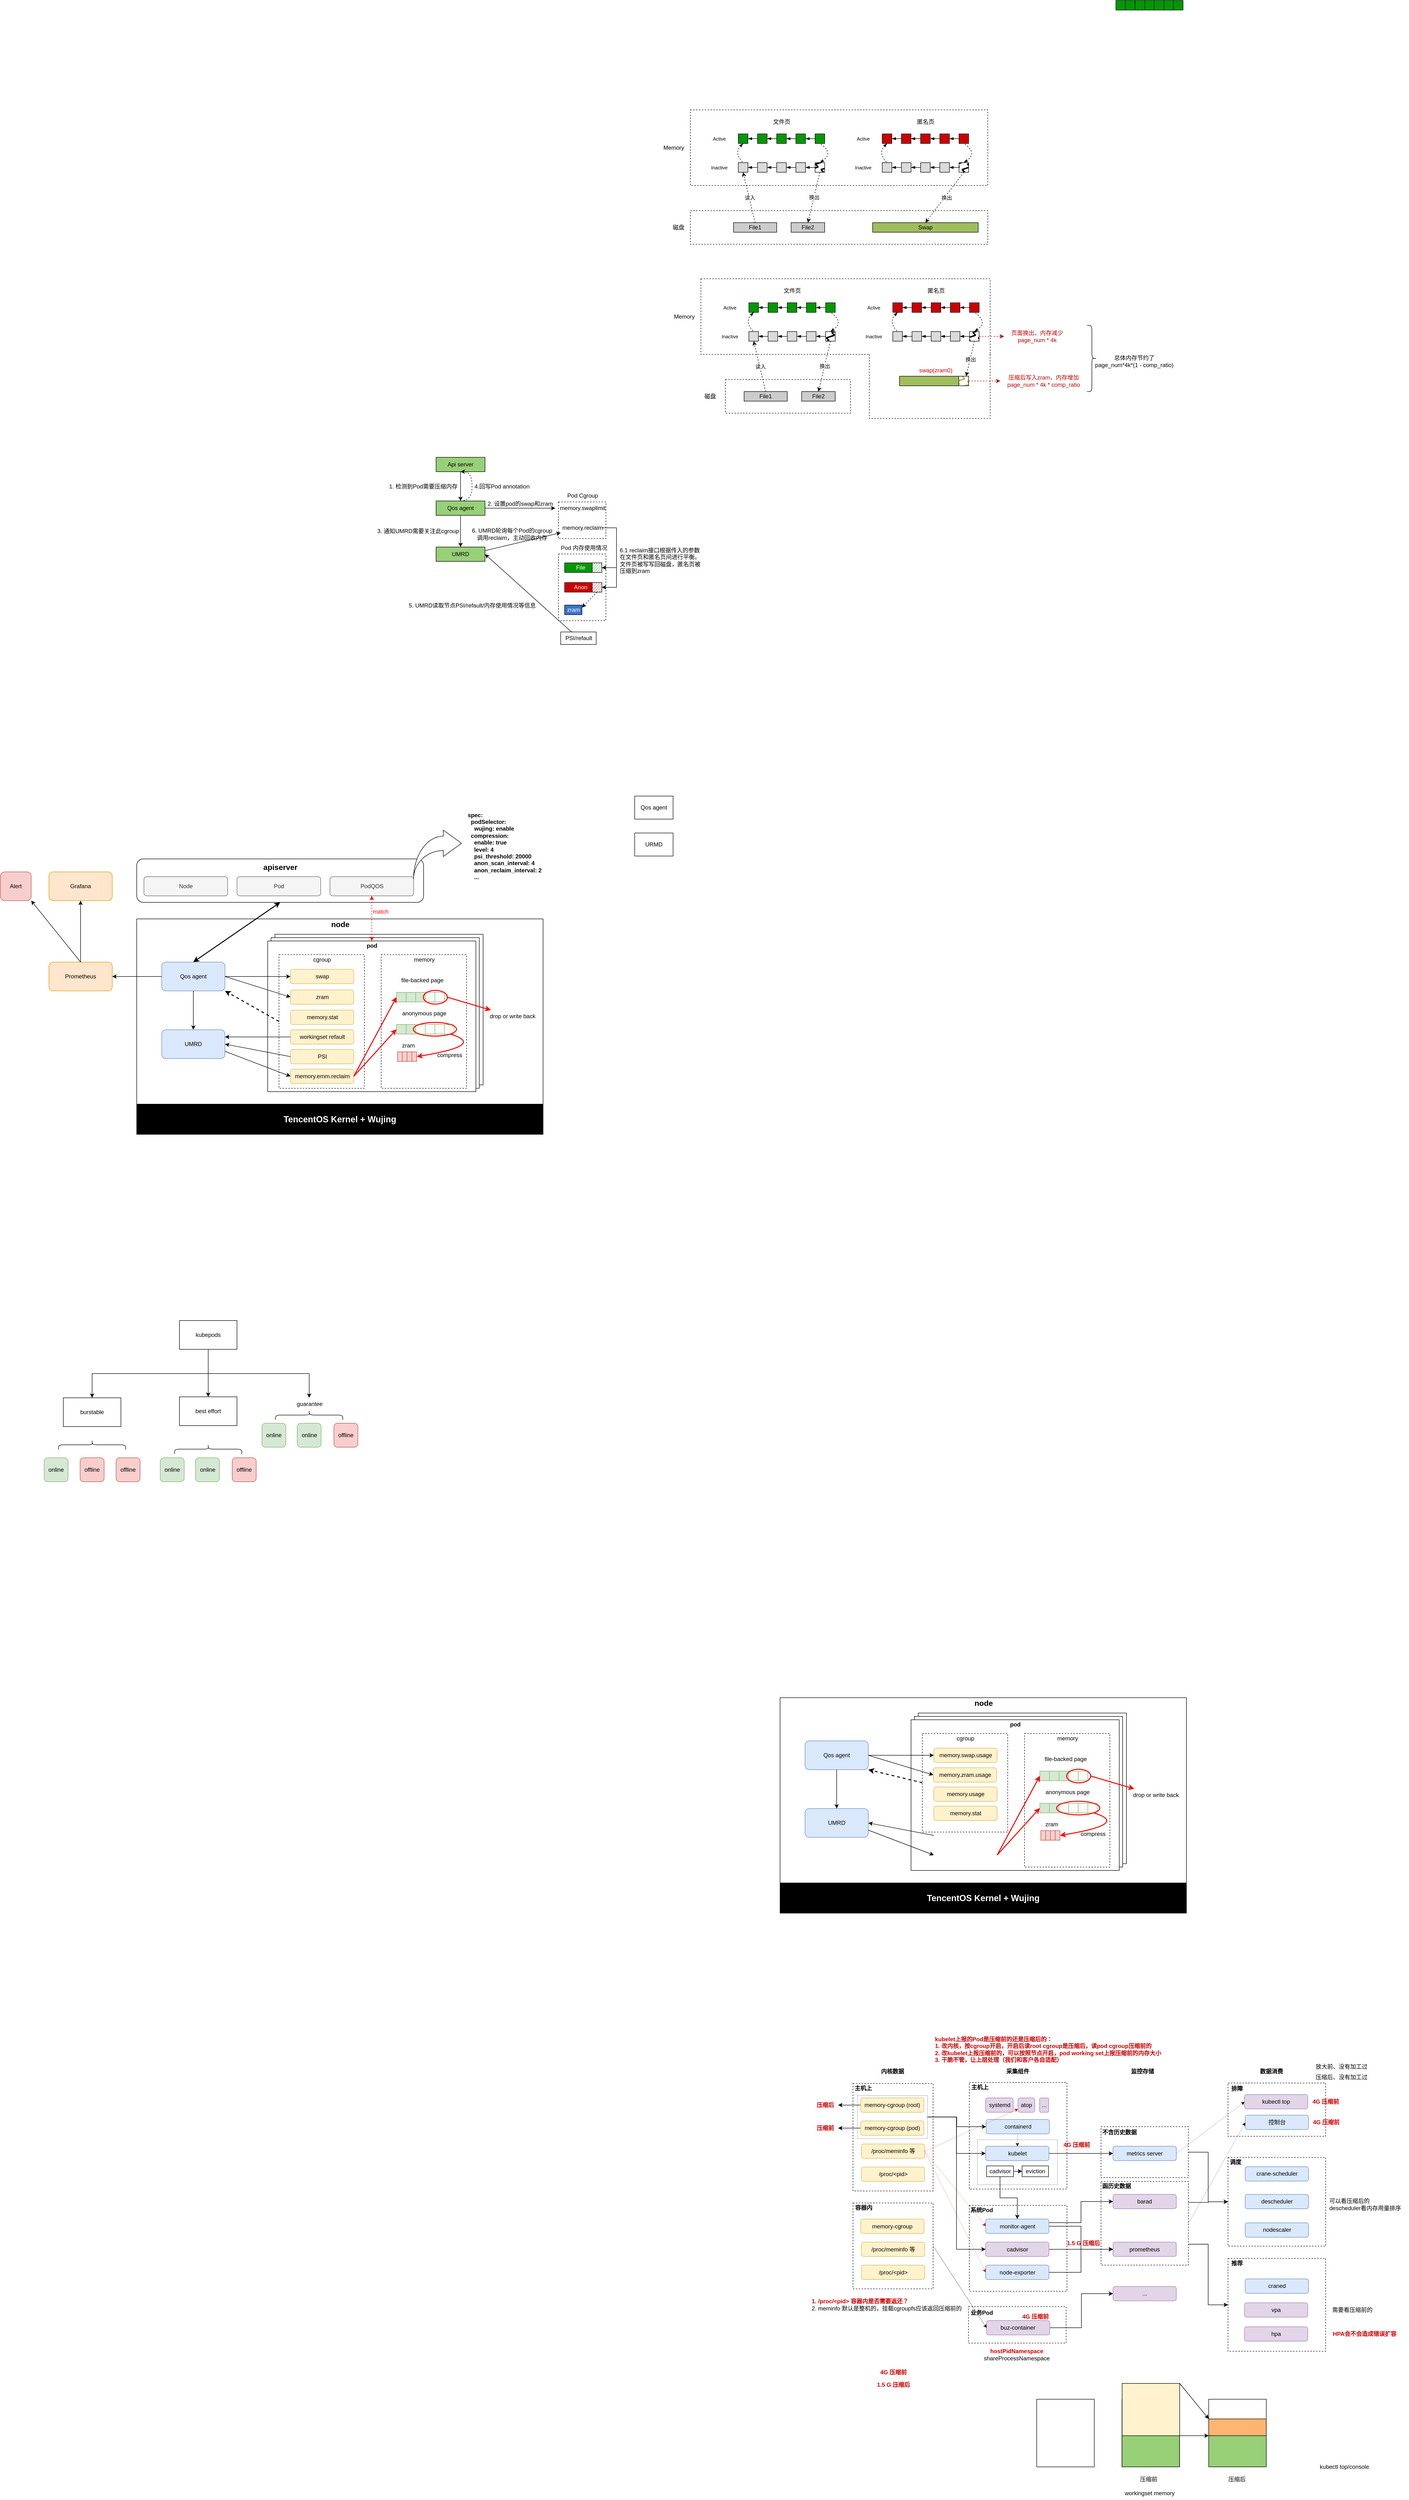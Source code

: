 <mxfile version="23.1.5" type="github">
  <diagram name="第 1 页" id="knf4weSGLRtSJvmpXS4m">
    <mxGraphModel dx="3256" dy="973" grid="0" gridSize="10" guides="1" tooltips="1" connect="1" arrows="1" fold="1" page="0" pageScale="1" pageWidth="827" pageHeight="1169" background="none" math="0" shadow="0">
      <root>
        <mxCell id="0" />
        <mxCell id="1" parent="0" />
        <mxCell id="a9RwkYAfqORRaHtKzfzJ-196" value="" style="rounded=0;whiteSpace=wrap;html=1;dashed=1;" vertex="1" parent="1">
          <mxGeometry x="1230.75" y="4392" width="203.5" height="111" as="geometry" />
        </mxCell>
        <mxCell id="a9RwkYAfqORRaHtKzfzJ-188" value="" style="rounded=0;whiteSpace=wrap;html=1;dashed=1;" vertex="1" parent="1">
          <mxGeometry x="1230.75" y="4757.5" width="203.5" height="193.5" as="geometry" />
        </mxCell>
        <mxCell id="a9RwkYAfqORRaHtKzfzJ-205" style="edgeStyle=orthogonalEdgeStyle;rounded=0;orthogonalLoop=1;jettySize=auto;html=1;exitX=1;exitY=0.5;exitDx=0;exitDy=0;entryX=0;entryY=0.5;entryDx=0;entryDy=0;" edge="1" parent="1" source="a9RwkYAfqORRaHtKzfzJ-194" target="a9RwkYAfqORRaHtKzfzJ-190">
          <mxGeometry relative="1" as="geometry" />
        </mxCell>
        <mxCell id="a9RwkYAfqORRaHtKzfzJ-194" value="" style="rounded=0;whiteSpace=wrap;html=1;dashed=1;" vertex="1" parent="1">
          <mxGeometry x="966" y="4483" width="182" height="106.13" as="geometry" />
        </mxCell>
        <mxCell id="a9RwkYAfqORRaHtKzfzJ-207" style="edgeStyle=orthogonalEdgeStyle;rounded=0;orthogonalLoop=1;jettySize=auto;html=1;exitX=1;exitY=0.75;exitDx=0;exitDy=0;entryX=0;entryY=0.5;entryDx=0;entryDy=0;" edge="1" parent="1" source="a9RwkYAfqORRaHtKzfzJ-192" target="a9RwkYAfqORRaHtKzfzJ-188">
          <mxGeometry relative="1" as="geometry" />
        </mxCell>
        <mxCell id="a9RwkYAfqORRaHtKzfzJ-208" style="edgeStyle=orthogonalEdgeStyle;rounded=0;orthogonalLoop=1;jettySize=auto;html=1;exitX=1;exitY=0.25;exitDx=0;exitDy=0;entryX=0;entryY=0.5;entryDx=0;entryDy=0;" edge="1" parent="1" source="a9RwkYAfqORRaHtKzfzJ-192" target="a9RwkYAfqORRaHtKzfzJ-190">
          <mxGeometry relative="1" as="geometry" />
        </mxCell>
        <mxCell id="a9RwkYAfqORRaHtKzfzJ-192" value="" style="rounded=0;whiteSpace=wrap;html=1;dashed=1;" vertex="1" parent="1">
          <mxGeometry x="966" y="4597.25" width="182" height="174.25" as="geometry" />
        </mxCell>
        <mxCell id="a9RwkYAfqORRaHtKzfzJ-190" value="" style="rounded=0;whiteSpace=wrap;html=1;dashed=1;" vertex="1" parent="1">
          <mxGeometry x="1230.75" y="4547" width="203.5" height="185" as="geometry" />
        </mxCell>
        <mxCell id="a9RwkYAfqORRaHtKzfzJ-140" value="" style="rounded=0;whiteSpace=wrap;html=1;dashed=1;" vertex="1" parent="1">
          <mxGeometry x="691.5" y="4647" width="203.5" height="179" as="geometry" />
        </mxCell>
        <mxCell id="a9RwkYAfqORRaHtKzfzJ-138" value="" style="rounded=0;whiteSpace=wrap;html=1;dashed=1;" vertex="1" parent="1">
          <mxGeometry x="691.5" y="4391" width="203.5" height="222" as="geometry" />
        </mxCell>
        <mxCell id="a9RwkYAfqORRaHtKzfzJ-126" value="" style="rounded=0;whiteSpace=wrap;html=1;dashed=1;strokeWidth=0.5;" vertex="1" parent="1">
          <mxGeometry x="708" y="4510" width="167" height="93.75" as="geometry" />
        </mxCell>
        <mxCell id="a9RwkYAfqORRaHtKzfzJ-106" value="" style="rounded=0;whiteSpace=wrap;html=1;dashed=1;" vertex="1" parent="1">
          <mxGeometry x="449" y="4393" width="167" height="224" as="geometry" />
        </mxCell>
        <mxCell id="a9RwkYAfqORRaHtKzfzJ-145" style="rounded=0;orthogonalLoop=1;jettySize=auto;html=1;exitX=1;exitY=0.5;exitDx=0;exitDy=0;entryX=0;entryY=0.5;entryDx=0;entryDy=0;edgeStyle=orthogonalEdgeStyle;" edge="1" parent="1" source="a9RwkYAfqORRaHtKzfzJ-144" target="a9RwkYAfqORRaHtKzfzJ-116">
          <mxGeometry relative="1" as="geometry" />
        </mxCell>
        <mxCell id="a9RwkYAfqORRaHtKzfzJ-148" style="edgeStyle=orthogonalEdgeStyle;rounded=0;orthogonalLoop=1;jettySize=auto;html=1;exitX=1;exitY=0.5;exitDx=0;exitDy=0;" edge="1" parent="1" source="a9RwkYAfqORRaHtKzfzJ-144" target="a9RwkYAfqORRaHtKzfzJ-134">
          <mxGeometry relative="1" as="geometry" />
        </mxCell>
        <mxCell id="a9RwkYAfqORRaHtKzfzJ-151" style="edgeStyle=orthogonalEdgeStyle;rounded=0;orthogonalLoop=1;jettySize=auto;html=1;exitX=1;exitY=0.5;exitDx=0;exitDy=0;entryX=0;entryY=0.5;entryDx=0;entryDy=0;" edge="1" parent="1" source="a9RwkYAfqORRaHtKzfzJ-144" target="a9RwkYAfqORRaHtKzfzJ-120">
          <mxGeometry relative="1" as="geometry" />
        </mxCell>
        <mxCell id="a9RwkYAfqORRaHtKzfzJ-144" value="" style="rounded=0;whiteSpace=wrap;html=1;dashed=1;strokeWidth=0.5;" vertex="1" parent="1">
          <mxGeometry x="458" y="4418" width="146" height="89.75" as="geometry" />
        </mxCell>
        <mxCell id="VXftZ0IMcReGbX87pujF-16" value="" style="rounded=0;whiteSpace=wrap;html=1;" parent="1" vertex="1">
          <mxGeometry x="-1044" y="1966" width="847" height="386" as="geometry" />
        </mxCell>
        <mxCell id="VXftZ0IMcReGbX87pujF-84" value="" style="rounded=0;whiteSpace=wrap;html=1;" parent="1" vertex="1">
          <mxGeometry x="-756" y="1998" width="434" height="314" as="geometry" />
        </mxCell>
        <mxCell id="VXftZ0IMcReGbX87pujF-83" value="" style="rounded=0;whiteSpace=wrap;html=1;" parent="1" vertex="1">
          <mxGeometry x="-764" y="2005" width="434" height="314" as="geometry" />
        </mxCell>
        <mxCell id="VXftZ0IMcReGbX87pujF-81" value="" style="rounded=0;whiteSpace=wrap;html=1;" parent="1" vertex="1">
          <mxGeometry x="-771" y="2012" width="434" height="314" as="geometry" />
        </mxCell>
        <mxCell id="VXftZ0IMcReGbX87pujF-52" value="" style="rounded=0;whiteSpace=wrap;html=1;dashed=1;" parent="1" vertex="1">
          <mxGeometry x="-534.5" y="2040.5" width="178" height="278.5" as="geometry" />
        </mxCell>
        <mxCell id="BbgsiEQd0rfRnViW2cmx-178" value="" style="rounded=0;whiteSpace=wrap;html=1;dashed=1;" parent="1" vertex="1">
          <mxGeometry x="-165" y="1205.5" width="99" height="139" as="geometry" />
        </mxCell>
        <mxCell id="BbgsiEQd0rfRnViW2cmx-143" value="" style="shape=trapezoid;perimeter=trapezoidPerimeter;whiteSpace=wrap;html=1;fixedSize=1;rotation=-180;size=-150;dashed=1;" parent="1" vertex="1">
          <mxGeometry x="483" y="789.5" width="252" height="133.5" as="geometry" />
        </mxCell>
        <mxCell id="BbgsiEQd0rfRnViW2cmx-60" value="" style="rounded=0;whiteSpace=wrap;html=1;dashed=1;" parent="1" vertex="1">
          <mxGeometry x="110" y="280" width="620" height="157.5" as="geometry" />
        </mxCell>
        <mxCell id="BbgsiEQd0rfRnViW2cmx-1" value="" style="rounded=0;whiteSpace=wrap;html=1;fillColor=#009900;" parent="1" vertex="1">
          <mxGeometry x="250" y="330" width="20" height="20" as="geometry" />
        </mxCell>
        <mxCell id="BbgsiEQd0rfRnViW2cmx-2" value="" style="rounded=0;whiteSpace=wrap;html=1;fillColor=#009900;" parent="1" vertex="1">
          <mxGeometry x="290" y="330" width="20" height="20" as="geometry" />
        </mxCell>
        <mxCell id="BbgsiEQd0rfRnViW2cmx-3" value="" style="rounded=0;whiteSpace=wrap;html=1;fillColor=#009900;" parent="1" vertex="1">
          <mxGeometry x="330" y="330" width="20" height="20" as="geometry" />
        </mxCell>
        <mxCell id="BbgsiEQd0rfRnViW2cmx-5" value="" style="rounded=0;whiteSpace=wrap;html=1;fillColor=#009900;" parent="1" vertex="1">
          <mxGeometry x="210" y="330" width="20" height="20" as="geometry" />
        </mxCell>
        <mxCell id="BbgsiEQd0rfRnViW2cmx-6" value="" style="rounded=0;whiteSpace=wrap;html=1;fillColor=#009900;" parent="1" vertex="1">
          <mxGeometry x="370" y="330" width="20" height="20" as="geometry" />
        </mxCell>
        <mxCell id="BbgsiEQd0rfRnViW2cmx-7" value="" style="endArrow=blockThin;html=1;rounded=0;exitX=0;exitY=0.5;exitDx=0;exitDy=0;entryX=1;entryY=0.5;entryDx=0;entryDy=0;endFill=1;" parent="1" source="BbgsiEQd0rfRnViW2cmx-1" target="BbgsiEQd0rfRnViW2cmx-5" edge="1">
          <mxGeometry width="50" height="50" relative="1" as="geometry">
            <mxPoint x="390" y="400" as="sourcePoint" />
            <mxPoint x="440" y="350" as="targetPoint" />
          </mxGeometry>
        </mxCell>
        <mxCell id="BbgsiEQd0rfRnViW2cmx-8" value="" style="endArrow=blockThin;html=1;rounded=0;exitX=0;exitY=0.5;exitDx=0;exitDy=0;endFill=1;entryX=1;entryY=0.5;entryDx=0;entryDy=0;" parent="1" source="BbgsiEQd0rfRnViW2cmx-2" target="BbgsiEQd0rfRnViW2cmx-1" edge="1">
          <mxGeometry width="50" height="50" relative="1" as="geometry">
            <mxPoint x="260" y="350" as="sourcePoint" />
            <mxPoint x="240" y="350" as="targetPoint" />
          </mxGeometry>
        </mxCell>
        <mxCell id="BbgsiEQd0rfRnViW2cmx-9" value="" style="endArrow=blockThin;html=1;rounded=0;exitX=0;exitY=0.5;exitDx=0;exitDy=0;entryX=1;entryY=0.5;entryDx=0;entryDy=0;endFill=1;" parent="1" source="BbgsiEQd0rfRnViW2cmx-3" target="BbgsiEQd0rfRnViW2cmx-2" edge="1">
          <mxGeometry width="50" height="50" relative="1" as="geometry">
            <mxPoint x="270" y="360" as="sourcePoint" />
            <mxPoint x="250" y="360" as="targetPoint" />
          </mxGeometry>
        </mxCell>
        <mxCell id="BbgsiEQd0rfRnViW2cmx-10" value="" style="endArrow=blockThin;html=1;rounded=0;entryX=1;entryY=0.5;entryDx=0;entryDy=0;endFill=1;" parent="1" source="BbgsiEQd0rfRnViW2cmx-6" target="BbgsiEQd0rfRnViW2cmx-3" edge="1">
          <mxGeometry width="50" height="50" relative="1" as="geometry">
            <mxPoint x="280" y="370" as="sourcePoint" />
            <mxPoint x="260" y="370" as="targetPoint" />
          </mxGeometry>
        </mxCell>
        <mxCell id="BbgsiEQd0rfRnViW2cmx-23" value="" style="rounded=0;whiteSpace=wrap;html=1;fillColor=#DBDBDB;" parent="1" vertex="1">
          <mxGeometry x="250" y="390" width="20" height="20" as="geometry" />
        </mxCell>
        <mxCell id="BbgsiEQd0rfRnViW2cmx-24" value="" style="rounded=0;whiteSpace=wrap;html=1;fillColor=#DBDBDB;" parent="1" vertex="1">
          <mxGeometry x="290" y="390" width="20" height="20" as="geometry" />
        </mxCell>
        <mxCell id="BbgsiEQd0rfRnViW2cmx-25" value="" style="rounded=0;whiteSpace=wrap;html=1;fillColor=#DBDBDB;" parent="1" vertex="1">
          <mxGeometry x="330" y="390" width="20" height="20" as="geometry" />
        </mxCell>
        <mxCell id="BbgsiEQd0rfRnViW2cmx-26" value="" style="rounded=0;whiteSpace=wrap;html=1;fillColor=#DBDBDB;" parent="1" vertex="1">
          <mxGeometry x="210" y="390" width="20" height="20" as="geometry" />
        </mxCell>
        <mxCell id="BbgsiEQd0rfRnViW2cmx-27" value="" style="rounded=0;whiteSpace=wrap;html=1;fillColor=#000000;fillStyle=zigzag-line;" parent="1" vertex="1">
          <mxGeometry x="370" y="390" width="20" height="20" as="geometry" />
        </mxCell>
        <mxCell id="BbgsiEQd0rfRnViW2cmx-28" value="" style="endArrow=blockThin;html=1;rounded=0;exitX=0;exitY=0.5;exitDx=0;exitDy=0;entryX=1;entryY=0.5;entryDx=0;entryDy=0;endFill=1;" parent="1" source="BbgsiEQd0rfRnViW2cmx-23" target="BbgsiEQd0rfRnViW2cmx-26" edge="1">
          <mxGeometry width="50" height="50" relative="1" as="geometry">
            <mxPoint x="390" y="460" as="sourcePoint" />
            <mxPoint x="440" y="410" as="targetPoint" />
          </mxGeometry>
        </mxCell>
        <mxCell id="BbgsiEQd0rfRnViW2cmx-29" value="" style="endArrow=blockThin;html=1;rounded=0;exitX=0;exitY=0.5;exitDx=0;exitDy=0;endFill=1;entryX=1;entryY=0.5;entryDx=0;entryDy=0;" parent="1" source="BbgsiEQd0rfRnViW2cmx-24" target="BbgsiEQd0rfRnViW2cmx-23" edge="1">
          <mxGeometry width="50" height="50" relative="1" as="geometry">
            <mxPoint x="260" y="410" as="sourcePoint" />
            <mxPoint x="240" y="410" as="targetPoint" />
          </mxGeometry>
        </mxCell>
        <mxCell id="BbgsiEQd0rfRnViW2cmx-30" value="" style="endArrow=blockThin;html=1;rounded=0;exitX=0;exitY=0.5;exitDx=0;exitDy=0;entryX=1;entryY=0.5;entryDx=0;entryDy=0;endFill=1;" parent="1" source="BbgsiEQd0rfRnViW2cmx-25" target="BbgsiEQd0rfRnViW2cmx-24" edge="1">
          <mxGeometry width="50" height="50" relative="1" as="geometry">
            <mxPoint x="270" y="420" as="sourcePoint" />
            <mxPoint x="250" y="420" as="targetPoint" />
          </mxGeometry>
        </mxCell>
        <mxCell id="BbgsiEQd0rfRnViW2cmx-31" value="" style="endArrow=blockThin;html=1;rounded=0;exitX=0;exitY=0.5;exitDx=0;exitDy=0;entryX=1;entryY=0.5;entryDx=0;entryDy=0;endFill=1;" parent="1" source="BbgsiEQd0rfRnViW2cmx-27" target="BbgsiEQd0rfRnViW2cmx-25" edge="1">
          <mxGeometry width="50" height="50" relative="1" as="geometry">
            <mxPoint x="280" y="430" as="sourcePoint" />
            <mxPoint x="260" y="430" as="targetPoint" />
          </mxGeometry>
        </mxCell>
        <mxCell id="BbgsiEQd0rfRnViW2cmx-32" value="" style="endArrow=none;html=1;entryX=0.5;entryY=0;entryDx=0;entryDy=0;exitX=0.5;exitY=1;exitDx=0;exitDy=0;curved=1;dashed=1;endFill=0;startArrow=classicThin;startFill=1;" parent="1" source="BbgsiEQd0rfRnViW2cmx-5" target="BbgsiEQd0rfRnViW2cmx-26" edge="1">
          <mxGeometry width="50" height="50" relative="1" as="geometry">
            <mxPoint x="350" y="410" as="sourcePoint" />
            <mxPoint x="400" y="360" as="targetPoint" />
            <Array as="points">
              <mxPoint x="200" y="370" />
            </Array>
          </mxGeometry>
        </mxCell>
        <mxCell id="BbgsiEQd0rfRnViW2cmx-33" value="" style="endArrow=none;html=1;entryX=0.5;entryY=1;entryDx=0;entryDy=0;exitX=0.5;exitY=0;exitDx=0;exitDy=0;curved=1;startArrow=classicThin;startFill=1;endFill=0;dashed=1;" parent="1" source="BbgsiEQd0rfRnViW2cmx-27" target="BbgsiEQd0rfRnViW2cmx-6" edge="1">
          <mxGeometry width="50" height="50" relative="1" as="geometry">
            <mxPoint x="350" y="410" as="sourcePoint" />
            <mxPoint x="400" y="360" as="targetPoint" />
            <Array as="points">
              <mxPoint x="410" y="370" />
            </Array>
          </mxGeometry>
        </mxCell>
        <mxCell id="BbgsiEQd0rfRnViW2cmx-34" value="Active" style="text;html=1;align=center;verticalAlign=middle;resizable=0;points=[];autosize=1;strokeColor=none;fillColor=none;fontSize=10;" parent="1" vertex="1">
          <mxGeometry x="140" y="325" width="60" height="30" as="geometry" />
        </mxCell>
        <mxCell id="BbgsiEQd0rfRnViW2cmx-35" value="Inactive" style="text;html=1;align=center;verticalAlign=middle;resizable=0;points=[];autosize=1;strokeColor=none;fillColor=none;fontSize=10;" parent="1" vertex="1">
          <mxGeometry x="140" y="385" width="60" height="30" as="geometry" />
        </mxCell>
        <mxCell id="BbgsiEQd0rfRnViW2cmx-36" value="" style="rounded=0;whiteSpace=wrap;html=1;fillColor=#CC0000;" parent="1" vertex="1">
          <mxGeometry x="550" y="330" width="20" height="20" as="geometry" />
        </mxCell>
        <mxCell id="BbgsiEQd0rfRnViW2cmx-37" value="" style="rounded=0;whiteSpace=wrap;html=1;fillColor=#CC0000;" parent="1" vertex="1">
          <mxGeometry x="590" y="330" width="20" height="20" as="geometry" />
        </mxCell>
        <mxCell id="BbgsiEQd0rfRnViW2cmx-38" value="" style="rounded=0;whiteSpace=wrap;html=1;fillColor=#CC0000;" parent="1" vertex="1">
          <mxGeometry x="630" y="330" width="20" height="20" as="geometry" />
        </mxCell>
        <mxCell id="BbgsiEQd0rfRnViW2cmx-39" value="" style="rounded=0;whiteSpace=wrap;html=1;fillColor=#CC0000;" parent="1" vertex="1">
          <mxGeometry x="510" y="330" width="20" height="20" as="geometry" />
        </mxCell>
        <mxCell id="BbgsiEQd0rfRnViW2cmx-40" value="" style="rounded=0;whiteSpace=wrap;html=1;fillColor=#CC0000;" parent="1" vertex="1">
          <mxGeometry x="670" y="330" width="20" height="20" as="geometry" />
        </mxCell>
        <mxCell id="BbgsiEQd0rfRnViW2cmx-41" value="" style="endArrow=blockThin;html=1;rounded=0;exitX=0;exitY=0.5;exitDx=0;exitDy=0;entryX=1;entryY=0.5;entryDx=0;entryDy=0;endFill=1;" parent="1" source="BbgsiEQd0rfRnViW2cmx-36" target="BbgsiEQd0rfRnViW2cmx-39" edge="1">
          <mxGeometry width="50" height="50" relative="1" as="geometry">
            <mxPoint x="690" y="400" as="sourcePoint" />
            <mxPoint x="740" y="350" as="targetPoint" />
          </mxGeometry>
        </mxCell>
        <mxCell id="BbgsiEQd0rfRnViW2cmx-42" value="" style="endArrow=blockThin;html=1;rounded=0;exitX=0;exitY=0.5;exitDx=0;exitDy=0;endFill=1;entryX=1;entryY=0.5;entryDx=0;entryDy=0;" parent="1" source="BbgsiEQd0rfRnViW2cmx-37" target="BbgsiEQd0rfRnViW2cmx-36" edge="1">
          <mxGeometry width="50" height="50" relative="1" as="geometry">
            <mxPoint x="560" y="350" as="sourcePoint" />
            <mxPoint x="540" y="350" as="targetPoint" />
          </mxGeometry>
        </mxCell>
        <mxCell id="BbgsiEQd0rfRnViW2cmx-43" value="" style="endArrow=blockThin;html=1;rounded=0;exitX=0;exitY=0.5;exitDx=0;exitDy=0;entryX=1;entryY=0.5;entryDx=0;entryDy=0;endFill=1;" parent="1" source="BbgsiEQd0rfRnViW2cmx-38" target="BbgsiEQd0rfRnViW2cmx-37" edge="1">
          <mxGeometry width="50" height="50" relative="1" as="geometry">
            <mxPoint x="570" y="360" as="sourcePoint" />
            <mxPoint x="550" y="360" as="targetPoint" />
          </mxGeometry>
        </mxCell>
        <mxCell id="BbgsiEQd0rfRnViW2cmx-44" value="" style="endArrow=blockThin;html=1;rounded=0;entryX=1;entryY=0.5;entryDx=0;entryDy=0;endFill=1;" parent="1" source="BbgsiEQd0rfRnViW2cmx-40" target="BbgsiEQd0rfRnViW2cmx-38" edge="1">
          <mxGeometry width="50" height="50" relative="1" as="geometry">
            <mxPoint x="580" y="370" as="sourcePoint" />
            <mxPoint x="560" y="370" as="targetPoint" />
          </mxGeometry>
        </mxCell>
        <mxCell id="BbgsiEQd0rfRnViW2cmx-45" value="" style="rounded=0;whiteSpace=wrap;html=1;fillColor=#DBDBDB;" parent="1" vertex="1">
          <mxGeometry x="550" y="390" width="20" height="20" as="geometry" />
        </mxCell>
        <mxCell id="BbgsiEQd0rfRnViW2cmx-46" value="" style="rounded=0;whiteSpace=wrap;html=1;fillColor=#DBDBDB;" parent="1" vertex="1">
          <mxGeometry x="590" y="390" width="20" height="20" as="geometry" />
        </mxCell>
        <mxCell id="BbgsiEQd0rfRnViW2cmx-47" value="" style="rounded=0;whiteSpace=wrap;html=1;fillColor=#DBDBDB;" parent="1" vertex="1">
          <mxGeometry x="630" y="390" width="20" height="20" as="geometry" />
        </mxCell>
        <mxCell id="BbgsiEQd0rfRnViW2cmx-48" value="" style="rounded=0;whiteSpace=wrap;html=1;fillColor=#DBDBDB;" parent="1" vertex="1">
          <mxGeometry x="510" y="390" width="20" height="20" as="geometry" />
        </mxCell>
        <mxCell id="BbgsiEQd0rfRnViW2cmx-49" value="" style="rounded=0;whiteSpace=wrap;html=1;fillColor=#000000;fillStyle=zigzag-line;" parent="1" vertex="1">
          <mxGeometry x="670" y="390" width="20" height="20" as="geometry" />
        </mxCell>
        <mxCell id="BbgsiEQd0rfRnViW2cmx-50" value="" style="endArrow=blockThin;html=1;rounded=0;exitX=0;exitY=0.5;exitDx=0;exitDy=0;entryX=1;entryY=0.5;entryDx=0;entryDy=0;endFill=1;" parent="1" source="BbgsiEQd0rfRnViW2cmx-45" target="BbgsiEQd0rfRnViW2cmx-48" edge="1">
          <mxGeometry width="50" height="50" relative="1" as="geometry">
            <mxPoint x="690" y="460" as="sourcePoint" />
            <mxPoint x="740" y="410" as="targetPoint" />
          </mxGeometry>
        </mxCell>
        <mxCell id="BbgsiEQd0rfRnViW2cmx-51" value="" style="endArrow=blockThin;html=1;rounded=0;exitX=0;exitY=0.5;exitDx=0;exitDy=0;endFill=1;entryX=1;entryY=0.5;entryDx=0;entryDy=0;" parent="1" source="BbgsiEQd0rfRnViW2cmx-46" target="BbgsiEQd0rfRnViW2cmx-45" edge="1">
          <mxGeometry width="50" height="50" relative="1" as="geometry">
            <mxPoint x="560" y="410" as="sourcePoint" />
            <mxPoint x="540" y="410" as="targetPoint" />
          </mxGeometry>
        </mxCell>
        <mxCell id="BbgsiEQd0rfRnViW2cmx-52" value="" style="endArrow=blockThin;html=1;rounded=0;exitX=0;exitY=0.5;exitDx=0;exitDy=0;entryX=1;entryY=0.5;entryDx=0;entryDy=0;endFill=1;" parent="1" source="BbgsiEQd0rfRnViW2cmx-47" target="BbgsiEQd0rfRnViW2cmx-46" edge="1">
          <mxGeometry width="50" height="50" relative="1" as="geometry">
            <mxPoint x="570" y="420" as="sourcePoint" />
            <mxPoint x="550" y="420" as="targetPoint" />
          </mxGeometry>
        </mxCell>
        <mxCell id="BbgsiEQd0rfRnViW2cmx-53" value="" style="endArrow=blockThin;html=1;rounded=0;exitX=0;exitY=0.5;exitDx=0;exitDy=0;entryX=1;entryY=0.5;entryDx=0;entryDy=0;endFill=1;" parent="1" source="BbgsiEQd0rfRnViW2cmx-49" target="BbgsiEQd0rfRnViW2cmx-47" edge="1">
          <mxGeometry width="50" height="50" relative="1" as="geometry">
            <mxPoint x="580" y="430" as="sourcePoint" />
            <mxPoint x="560" y="430" as="targetPoint" />
          </mxGeometry>
        </mxCell>
        <mxCell id="BbgsiEQd0rfRnViW2cmx-54" value="" style="endArrow=none;html=1;entryX=0.5;entryY=0;entryDx=0;entryDy=0;exitX=0.5;exitY=1;exitDx=0;exitDy=0;curved=1;dashed=1;endFill=0;startArrow=classicThin;startFill=1;" parent="1" source="BbgsiEQd0rfRnViW2cmx-39" target="BbgsiEQd0rfRnViW2cmx-48" edge="1">
          <mxGeometry width="50" height="50" relative="1" as="geometry">
            <mxPoint x="650" y="410" as="sourcePoint" />
            <mxPoint x="700" y="360" as="targetPoint" />
            <Array as="points">
              <mxPoint x="500" y="370" />
            </Array>
          </mxGeometry>
        </mxCell>
        <mxCell id="BbgsiEQd0rfRnViW2cmx-55" value="" style="endArrow=none;html=1;entryX=0.5;entryY=1;entryDx=0;entryDy=0;exitX=0.5;exitY=0;exitDx=0;exitDy=0;curved=1;startArrow=classicThin;startFill=1;endFill=0;dashed=1;" parent="1" source="BbgsiEQd0rfRnViW2cmx-49" target="BbgsiEQd0rfRnViW2cmx-40" edge="1">
          <mxGeometry width="50" height="50" relative="1" as="geometry">
            <mxPoint x="650" y="410" as="sourcePoint" />
            <mxPoint x="700" y="360" as="targetPoint" />
            <Array as="points">
              <mxPoint x="710" y="370" />
            </Array>
          </mxGeometry>
        </mxCell>
        <mxCell id="BbgsiEQd0rfRnViW2cmx-56" value="Active" style="text;html=1;align=center;verticalAlign=middle;resizable=0;points=[];autosize=1;strokeColor=none;fillColor=none;fontSize=10;" parent="1" vertex="1">
          <mxGeometry x="440" y="325" width="60" height="30" as="geometry" />
        </mxCell>
        <mxCell id="BbgsiEQd0rfRnViW2cmx-57" value="Inactive" style="text;html=1;align=center;verticalAlign=middle;resizable=0;points=[];autosize=1;strokeColor=none;fillColor=none;fontSize=10;" parent="1" vertex="1">
          <mxGeometry x="440" y="385" width="60" height="30" as="geometry" />
        </mxCell>
        <mxCell id="BbgsiEQd0rfRnViW2cmx-58" value="文件页" style="text;html=1;align=center;verticalAlign=middle;resizable=0;points=[];autosize=1;strokeColor=none;fillColor=none;" parent="1" vertex="1">
          <mxGeometry x="270" y="290" width="60" height="30" as="geometry" />
        </mxCell>
        <mxCell id="BbgsiEQd0rfRnViW2cmx-59" value="匿名页" style="text;html=1;align=center;verticalAlign=middle;resizable=0;points=[];autosize=1;strokeColor=none;fillColor=none;" parent="1" vertex="1">
          <mxGeometry x="570" y="290" width="60" height="30" as="geometry" />
        </mxCell>
        <mxCell id="BbgsiEQd0rfRnViW2cmx-61" value="Memory" style="text;html=1;align=center;verticalAlign=middle;resizable=0;points=[];autosize=1;strokeColor=none;fillColor=none;" parent="1" vertex="1">
          <mxGeometry x="40" y="343.75" width="70" height="30" as="geometry" />
        </mxCell>
        <mxCell id="BbgsiEQd0rfRnViW2cmx-66" value="" style="rounded=0;whiteSpace=wrap;html=1;dashed=1;" parent="1" vertex="1">
          <mxGeometry x="110" y="490" width="620" height="70" as="geometry" />
        </mxCell>
        <mxCell id="BbgsiEQd0rfRnViW2cmx-67" value="磁盘" style="text;html=1;align=center;verticalAlign=middle;resizable=0;points=[];autosize=1;strokeColor=none;fillColor=none;" parent="1" vertex="1">
          <mxGeometry x="60" y="510" width="50" height="30" as="geometry" />
        </mxCell>
        <mxCell id="BbgsiEQd0rfRnViW2cmx-68" value="File1" style="rounded=0;whiteSpace=wrap;html=1;fillColor=#CCCCCC;" parent="1" vertex="1">
          <mxGeometry x="200" y="515" width="90" height="20" as="geometry" />
        </mxCell>
        <mxCell id="BbgsiEQd0rfRnViW2cmx-69" value="File2" style="rounded=0;whiteSpace=wrap;html=1;fillColor=#CCCCCC;" parent="1" vertex="1">
          <mxGeometry x="320" y="515" width="70" height="20" as="geometry" />
        </mxCell>
        <mxCell id="BbgsiEQd0rfRnViW2cmx-75" value="" style="endArrow=classic;html=1;rounded=0;entryX=0.5;entryY=1;entryDx=0;entryDy=0;exitX=0.5;exitY=0;exitDx=0;exitDy=0;dashed=1;" parent="1" source="BbgsiEQd0rfRnViW2cmx-68" target="BbgsiEQd0rfRnViW2cmx-26" edge="1">
          <mxGeometry width="50" height="50" relative="1" as="geometry">
            <mxPoint x="350" y="400" as="sourcePoint" />
            <mxPoint x="400" y="350" as="targetPoint" />
          </mxGeometry>
        </mxCell>
        <mxCell id="BbgsiEQd0rfRnViW2cmx-76" value="读入" style="edgeLabel;html=1;align=center;verticalAlign=middle;resizable=0;points=[];" parent="BbgsiEQd0rfRnViW2cmx-75" vertex="1" connectable="0">
          <mxGeometry x="-0.015" y="-1" relative="1" as="geometry">
            <mxPoint as="offset" />
          </mxGeometry>
        </mxCell>
        <mxCell id="BbgsiEQd0rfRnViW2cmx-77" style="rounded=0;orthogonalLoop=1;jettySize=auto;html=1;exitX=0.5;exitY=1;exitDx=0;exitDy=0;entryX=0.5;entryY=0;entryDx=0;entryDy=0;dashed=1;" parent="1" source="BbgsiEQd0rfRnViW2cmx-27" target="BbgsiEQd0rfRnViW2cmx-69" edge="1">
          <mxGeometry relative="1" as="geometry" />
        </mxCell>
        <mxCell id="BbgsiEQd0rfRnViW2cmx-79" value="换出" style="edgeLabel;html=1;align=center;verticalAlign=middle;resizable=0;points=[];" parent="BbgsiEQd0rfRnViW2cmx-77" vertex="1" connectable="0">
          <mxGeometry x="-0.128" y="1" relative="1" as="geometry">
            <mxPoint x="-2" y="6" as="offset" />
          </mxGeometry>
        </mxCell>
        <mxCell id="BbgsiEQd0rfRnViW2cmx-80" value="Swap" style="rounded=0;whiteSpace=wrap;html=1;fillColor=#A0BD5E;" parent="1" vertex="1">
          <mxGeometry x="490" y="515" width="220" height="20" as="geometry" />
        </mxCell>
        <mxCell id="BbgsiEQd0rfRnViW2cmx-81" style="rounded=0;orthogonalLoop=1;jettySize=auto;html=1;exitX=0.5;exitY=1;exitDx=0;exitDy=0;entryX=0.5;entryY=0;entryDx=0;entryDy=0;dashed=1;" parent="1" source="BbgsiEQd0rfRnViW2cmx-49" target="BbgsiEQd0rfRnViW2cmx-80" edge="1">
          <mxGeometry relative="1" as="geometry">
            <mxPoint x="390" y="420" as="sourcePoint" />
            <mxPoint x="365" y="525" as="targetPoint" />
          </mxGeometry>
        </mxCell>
        <mxCell id="BbgsiEQd0rfRnViW2cmx-82" value="换出" style="edgeLabel;html=1;align=center;verticalAlign=middle;resizable=0;points=[];" parent="BbgsiEQd0rfRnViW2cmx-81" vertex="1" connectable="0">
          <mxGeometry x="-0.128" y="1" relative="1" as="geometry">
            <mxPoint x="-2" y="6" as="offset" />
          </mxGeometry>
        </mxCell>
        <mxCell id="BbgsiEQd0rfRnViW2cmx-84" value="" style="rounded=0;whiteSpace=wrap;html=1;dashed=1;" parent="1" vertex="1">
          <mxGeometry x="132" y="632" width="603" height="157.5" as="geometry" />
        </mxCell>
        <mxCell id="BbgsiEQd0rfRnViW2cmx-85" value="" style="rounded=0;whiteSpace=wrap;html=1;fillColor=#009900;" parent="1" vertex="1">
          <mxGeometry x="272" y="682" width="20" height="20" as="geometry" />
        </mxCell>
        <mxCell id="BbgsiEQd0rfRnViW2cmx-86" value="" style="rounded=0;whiteSpace=wrap;html=1;fillColor=#009900;" parent="1" vertex="1">
          <mxGeometry x="312" y="682" width="20" height="20" as="geometry" />
        </mxCell>
        <mxCell id="BbgsiEQd0rfRnViW2cmx-87" value="" style="rounded=0;whiteSpace=wrap;html=1;fillColor=#009900;" parent="1" vertex="1">
          <mxGeometry x="352" y="682" width="20" height="20" as="geometry" />
        </mxCell>
        <mxCell id="BbgsiEQd0rfRnViW2cmx-88" value="" style="rounded=0;whiteSpace=wrap;html=1;fillColor=#009900;" parent="1" vertex="1">
          <mxGeometry x="232" y="682" width="20" height="20" as="geometry" />
        </mxCell>
        <mxCell id="BbgsiEQd0rfRnViW2cmx-89" value="" style="rounded=0;whiteSpace=wrap;html=1;fillColor=#009900;" parent="1" vertex="1">
          <mxGeometry x="392" y="682" width="20" height="20" as="geometry" />
        </mxCell>
        <mxCell id="BbgsiEQd0rfRnViW2cmx-90" value="" style="endArrow=blockThin;html=1;rounded=0;exitX=0;exitY=0.5;exitDx=0;exitDy=0;entryX=1;entryY=0.5;entryDx=0;entryDy=0;endFill=1;" parent="1" source="BbgsiEQd0rfRnViW2cmx-85" target="BbgsiEQd0rfRnViW2cmx-88" edge="1">
          <mxGeometry width="50" height="50" relative="1" as="geometry">
            <mxPoint x="412" y="752" as="sourcePoint" />
            <mxPoint x="462" y="702" as="targetPoint" />
          </mxGeometry>
        </mxCell>
        <mxCell id="BbgsiEQd0rfRnViW2cmx-91" value="" style="endArrow=blockThin;html=1;rounded=0;exitX=0;exitY=0.5;exitDx=0;exitDy=0;endFill=1;entryX=1;entryY=0.5;entryDx=0;entryDy=0;" parent="1" source="BbgsiEQd0rfRnViW2cmx-86" target="BbgsiEQd0rfRnViW2cmx-85" edge="1">
          <mxGeometry width="50" height="50" relative="1" as="geometry">
            <mxPoint x="282" y="702" as="sourcePoint" />
            <mxPoint x="262" y="702" as="targetPoint" />
          </mxGeometry>
        </mxCell>
        <mxCell id="BbgsiEQd0rfRnViW2cmx-92" value="" style="endArrow=blockThin;html=1;rounded=0;exitX=0;exitY=0.5;exitDx=0;exitDy=0;entryX=1;entryY=0.5;entryDx=0;entryDy=0;endFill=1;" parent="1" source="BbgsiEQd0rfRnViW2cmx-87" target="BbgsiEQd0rfRnViW2cmx-86" edge="1">
          <mxGeometry width="50" height="50" relative="1" as="geometry">
            <mxPoint x="292" y="712" as="sourcePoint" />
            <mxPoint x="272" y="712" as="targetPoint" />
          </mxGeometry>
        </mxCell>
        <mxCell id="BbgsiEQd0rfRnViW2cmx-93" value="" style="endArrow=blockThin;html=1;rounded=0;entryX=1;entryY=0.5;entryDx=0;entryDy=0;endFill=1;" parent="1" source="BbgsiEQd0rfRnViW2cmx-89" target="BbgsiEQd0rfRnViW2cmx-87" edge="1">
          <mxGeometry width="50" height="50" relative="1" as="geometry">
            <mxPoint x="302" y="722" as="sourcePoint" />
            <mxPoint x="282" y="722" as="targetPoint" />
          </mxGeometry>
        </mxCell>
        <mxCell id="BbgsiEQd0rfRnViW2cmx-94" value="" style="rounded=0;whiteSpace=wrap;html=1;fillColor=#DBDBDB;" parent="1" vertex="1">
          <mxGeometry x="272" y="742" width="20" height="20" as="geometry" />
        </mxCell>
        <mxCell id="BbgsiEQd0rfRnViW2cmx-95" value="" style="rounded=0;whiteSpace=wrap;html=1;fillColor=#DBDBDB;" parent="1" vertex="1">
          <mxGeometry x="312" y="742" width="20" height="20" as="geometry" />
        </mxCell>
        <mxCell id="BbgsiEQd0rfRnViW2cmx-96" value="" style="rounded=0;whiteSpace=wrap;html=1;fillColor=#DBDBDB;" parent="1" vertex="1">
          <mxGeometry x="352" y="742" width="20" height="20" as="geometry" />
        </mxCell>
        <mxCell id="BbgsiEQd0rfRnViW2cmx-97" value="" style="rounded=0;whiteSpace=wrap;html=1;fillColor=#DBDBDB;" parent="1" vertex="1">
          <mxGeometry x="232" y="742" width="20" height="20" as="geometry" />
        </mxCell>
        <mxCell id="BbgsiEQd0rfRnViW2cmx-98" value="" style="rounded=0;whiteSpace=wrap;html=1;fillColor=#000000;fillStyle=zigzag-line;" parent="1" vertex="1">
          <mxGeometry x="392" y="742" width="20" height="20" as="geometry" />
        </mxCell>
        <mxCell id="BbgsiEQd0rfRnViW2cmx-99" value="" style="endArrow=blockThin;html=1;rounded=0;exitX=0;exitY=0.5;exitDx=0;exitDy=0;entryX=1;entryY=0.5;entryDx=0;entryDy=0;endFill=1;" parent="1" source="BbgsiEQd0rfRnViW2cmx-94" target="BbgsiEQd0rfRnViW2cmx-97" edge="1">
          <mxGeometry width="50" height="50" relative="1" as="geometry">
            <mxPoint x="412" y="812" as="sourcePoint" />
            <mxPoint x="462" y="762" as="targetPoint" />
          </mxGeometry>
        </mxCell>
        <mxCell id="BbgsiEQd0rfRnViW2cmx-100" value="" style="endArrow=blockThin;html=1;rounded=0;exitX=0;exitY=0.5;exitDx=0;exitDy=0;endFill=1;entryX=1;entryY=0.5;entryDx=0;entryDy=0;" parent="1" source="BbgsiEQd0rfRnViW2cmx-95" target="BbgsiEQd0rfRnViW2cmx-94" edge="1">
          <mxGeometry width="50" height="50" relative="1" as="geometry">
            <mxPoint x="282" y="762" as="sourcePoint" />
            <mxPoint x="262" y="762" as="targetPoint" />
          </mxGeometry>
        </mxCell>
        <mxCell id="BbgsiEQd0rfRnViW2cmx-101" value="" style="endArrow=blockThin;html=1;rounded=0;exitX=0;exitY=0.5;exitDx=0;exitDy=0;entryX=1;entryY=0.5;entryDx=0;entryDy=0;endFill=1;" parent="1" source="BbgsiEQd0rfRnViW2cmx-96" target="BbgsiEQd0rfRnViW2cmx-95" edge="1">
          <mxGeometry width="50" height="50" relative="1" as="geometry">
            <mxPoint x="292" y="772" as="sourcePoint" />
            <mxPoint x="272" y="772" as="targetPoint" />
          </mxGeometry>
        </mxCell>
        <mxCell id="BbgsiEQd0rfRnViW2cmx-102" value="" style="endArrow=blockThin;html=1;rounded=0;exitX=0;exitY=0.5;exitDx=0;exitDy=0;entryX=1;entryY=0.5;entryDx=0;entryDy=0;endFill=1;" parent="1" source="BbgsiEQd0rfRnViW2cmx-98" target="BbgsiEQd0rfRnViW2cmx-96" edge="1">
          <mxGeometry width="50" height="50" relative="1" as="geometry">
            <mxPoint x="302" y="782" as="sourcePoint" />
            <mxPoint x="282" y="782" as="targetPoint" />
          </mxGeometry>
        </mxCell>
        <mxCell id="BbgsiEQd0rfRnViW2cmx-103" value="" style="endArrow=none;html=1;entryX=0.5;entryY=0;entryDx=0;entryDy=0;exitX=0.5;exitY=1;exitDx=0;exitDy=0;curved=1;dashed=1;endFill=0;startArrow=classicThin;startFill=1;" parent="1" source="BbgsiEQd0rfRnViW2cmx-88" target="BbgsiEQd0rfRnViW2cmx-97" edge="1">
          <mxGeometry width="50" height="50" relative="1" as="geometry">
            <mxPoint x="372" y="762" as="sourcePoint" />
            <mxPoint x="422" y="712" as="targetPoint" />
            <Array as="points">
              <mxPoint x="222" y="722" />
            </Array>
          </mxGeometry>
        </mxCell>
        <mxCell id="BbgsiEQd0rfRnViW2cmx-104" value="" style="endArrow=none;html=1;entryX=0.5;entryY=1;entryDx=0;entryDy=0;exitX=0.5;exitY=0;exitDx=0;exitDy=0;curved=1;startArrow=classicThin;startFill=1;endFill=0;dashed=1;" parent="1" source="BbgsiEQd0rfRnViW2cmx-98" target="BbgsiEQd0rfRnViW2cmx-89" edge="1">
          <mxGeometry width="50" height="50" relative="1" as="geometry">
            <mxPoint x="372" y="762" as="sourcePoint" />
            <mxPoint x="422" y="712" as="targetPoint" />
            <Array as="points">
              <mxPoint x="432" y="722" />
            </Array>
          </mxGeometry>
        </mxCell>
        <mxCell id="BbgsiEQd0rfRnViW2cmx-105" value="Active" style="text;html=1;align=center;verticalAlign=middle;resizable=0;points=[];autosize=1;strokeColor=none;fillColor=none;fontSize=10;" parent="1" vertex="1">
          <mxGeometry x="162" y="677" width="60" height="30" as="geometry" />
        </mxCell>
        <mxCell id="BbgsiEQd0rfRnViW2cmx-106" value="Inactive" style="text;html=1;align=center;verticalAlign=middle;resizable=0;points=[];autosize=1;strokeColor=none;fillColor=none;fontSize=10;" parent="1" vertex="1">
          <mxGeometry x="162" y="737" width="60" height="30" as="geometry" />
        </mxCell>
        <mxCell id="BbgsiEQd0rfRnViW2cmx-107" value="" style="rounded=0;whiteSpace=wrap;html=1;fillColor=#CC0000;" parent="1" vertex="1">
          <mxGeometry x="572" y="682" width="20" height="20" as="geometry" />
        </mxCell>
        <mxCell id="BbgsiEQd0rfRnViW2cmx-108" value="" style="rounded=0;whiteSpace=wrap;html=1;fillColor=#CC0000;" parent="1" vertex="1">
          <mxGeometry x="612" y="682" width="20" height="20" as="geometry" />
        </mxCell>
        <mxCell id="BbgsiEQd0rfRnViW2cmx-109" value="" style="rounded=0;whiteSpace=wrap;html=1;fillColor=#CC0000;" parent="1" vertex="1">
          <mxGeometry x="652" y="682" width="20" height="20" as="geometry" />
        </mxCell>
        <mxCell id="BbgsiEQd0rfRnViW2cmx-110" value="" style="rounded=0;whiteSpace=wrap;html=1;fillColor=#CC0000;" parent="1" vertex="1">
          <mxGeometry x="532" y="682" width="20" height="20" as="geometry" />
        </mxCell>
        <mxCell id="BbgsiEQd0rfRnViW2cmx-111" value="" style="rounded=0;whiteSpace=wrap;html=1;fillColor=#CC0000;" parent="1" vertex="1">
          <mxGeometry x="692" y="682" width="20" height="20" as="geometry" />
        </mxCell>
        <mxCell id="BbgsiEQd0rfRnViW2cmx-112" value="" style="endArrow=blockThin;html=1;rounded=0;exitX=0;exitY=0.5;exitDx=0;exitDy=0;entryX=1;entryY=0.5;entryDx=0;entryDy=0;endFill=1;" parent="1" source="BbgsiEQd0rfRnViW2cmx-107" target="BbgsiEQd0rfRnViW2cmx-110" edge="1">
          <mxGeometry width="50" height="50" relative="1" as="geometry">
            <mxPoint x="712" y="752" as="sourcePoint" />
            <mxPoint x="762" y="702" as="targetPoint" />
          </mxGeometry>
        </mxCell>
        <mxCell id="BbgsiEQd0rfRnViW2cmx-113" value="" style="endArrow=blockThin;html=1;rounded=0;exitX=0;exitY=0.5;exitDx=0;exitDy=0;endFill=1;entryX=1;entryY=0.5;entryDx=0;entryDy=0;" parent="1" source="BbgsiEQd0rfRnViW2cmx-108" target="BbgsiEQd0rfRnViW2cmx-107" edge="1">
          <mxGeometry width="50" height="50" relative="1" as="geometry">
            <mxPoint x="582" y="702" as="sourcePoint" />
            <mxPoint x="562" y="702" as="targetPoint" />
          </mxGeometry>
        </mxCell>
        <mxCell id="BbgsiEQd0rfRnViW2cmx-114" value="" style="endArrow=blockThin;html=1;rounded=0;exitX=0;exitY=0.5;exitDx=0;exitDy=0;entryX=1;entryY=0.5;entryDx=0;entryDy=0;endFill=1;" parent="1" source="BbgsiEQd0rfRnViW2cmx-109" target="BbgsiEQd0rfRnViW2cmx-108" edge="1">
          <mxGeometry width="50" height="50" relative="1" as="geometry">
            <mxPoint x="592" y="712" as="sourcePoint" />
            <mxPoint x="572" y="712" as="targetPoint" />
          </mxGeometry>
        </mxCell>
        <mxCell id="BbgsiEQd0rfRnViW2cmx-115" value="" style="endArrow=blockThin;html=1;rounded=0;entryX=1;entryY=0.5;entryDx=0;entryDy=0;endFill=1;" parent="1" source="BbgsiEQd0rfRnViW2cmx-111" target="BbgsiEQd0rfRnViW2cmx-109" edge="1">
          <mxGeometry width="50" height="50" relative="1" as="geometry">
            <mxPoint x="602" y="722" as="sourcePoint" />
            <mxPoint x="582" y="722" as="targetPoint" />
          </mxGeometry>
        </mxCell>
        <mxCell id="BbgsiEQd0rfRnViW2cmx-116" value="" style="rounded=0;whiteSpace=wrap;html=1;fillColor=#DBDBDB;" parent="1" vertex="1">
          <mxGeometry x="572" y="742" width="20" height="20" as="geometry" />
        </mxCell>
        <mxCell id="BbgsiEQd0rfRnViW2cmx-117" value="" style="rounded=0;whiteSpace=wrap;html=1;fillColor=#DBDBDB;" parent="1" vertex="1">
          <mxGeometry x="612" y="742" width="20" height="20" as="geometry" />
        </mxCell>
        <mxCell id="BbgsiEQd0rfRnViW2cmx-118" value="" style="rounded=0;whiteSpace=wrap;html=1;fillColor=#DBDBDB;fillStyle=solid;" parent="1" vertex="1">
          <mxGeometry x="652" y="742" width="20" height="20" as="geometry" />
        </mxCell>
        <mxCell id="BbgsiEQd0rfRnViW2cmx-119" value="" style="rounded=0;whiteSpace=wrap;html=1;fillColor=#DBDBDB;" parent="1" vertex="1">
          <mxGeometry x="532" y="742" width="20" height="20" as="geometry" />
        </mxCell>
        <mxCell id="BbgsiEQd0rfRnViW2cmx-120" value="" style="rounded=0;whiteSpace=wrap;html=1;fillColor=#000000;fillStyle=zigzag-line;" parent="1" vertex="1">
          <mxGeometry x="692" y="742" width="20" height="20" as="geometry" />
        </mxCell>
        <mxCell id="BbgsiEQd0rfRnViW2cmx-121" value="" style="endArrow=blockThin;html=1;rounded=0;exitX=0;exitY=0.5;exitDx=0;exitDy=0;entryX=1;entryY=0.5;entryDx=0;entryDy=0;endFill=1;" parent="1" source="BbgsiEQd0rfRnViW2cmx-116" target="BbgsiEQd0rfRnViW2cmx-119" edge="1">
          <mxGeometry width="50" height="50" relative="1" as="geometry">
            <mxPoint x="712" y="812" as="sourcePoint" />
            <mxPoint x="762" y="762" as="targetPoint" />
          </mxGeometry>
        </mxCell>
        <mxCell id="BbgsiEQd0rfRnViW2cmx-122" value="" style="endArrow=blockThin;html=1;rounded=0;exitX=0;exitY=0.5;exitDx=0;exitDy=0;endFill=1;entryX=1;entryY=0.5;entryDx=0;entryDy=0;" parent="1" source="BbgsiEQd0rfRnViW2cmx-117" target="BbgsiEQd0rfRnViW2cmx-116" edge="1">
          <mxGeometry width="50" height="50" relative="1" as="geometry">
            <mxPoint x="582" y="762" as="sourcePoint" />
            <mxPoint x="562" y="762" as="targetPoint" />
          </mxGeometry>
        </mxCell>
        <mxCell id="BbgsiEQd0rfRnViW2cmx-123" value="" style="endArrow=blockThin;html=1;rounded=0;exitX=0;exitY=0.5;exitDx=0;exitDy=0;entryX=1;entryY=0.5;entryDx=0;entryDy=0;endFill=1;" parent="1" source="BbgsiEQd0rfRnViW2cmx-118" target="BbgsiEQd0rfRnViW2cmx-117" edge="1">
          <mxGeometry width="50" height="50" relative="1" as="geometry">
            <mxPoint x="592" y="772" as="sourcePoint" />
            <mxPoint x="572" y="772" as="targetPoint" />
          </mxGeometry>
        </mxCell>
        <mxCell id="BbgsiEQd0rfRnViW2cmx-124" value="" style="endArrow=blockThin;html=1;rounded=0;exitX=0;exitY=0.5;exitDx=0;exitDy=0;entryX=1;entryY=0.5;entryDx=0;entryDy=0;endFill=1;" parent="1" source="BbgsiEQd0rfRnViW2cmx-120" target="BbgsiEQd0rfRnViW2cmx-118" edge="1">
          <mxGeometry width="50" height="50" relative="1" as="geometry">
            <mxPoint x="602" y="782" as="sourcePoint" />
            <mxPoint x="582" y="782" as="targetPoint" />
          </mxGeometry>
        </mxCell>
        <mxCell id="BbgsiEQd0rfRnViW2cmx-125" value="" style="endArrow=none;html=1;entryX=0.5;entryY=0;entryDx=0;entryDy=0;exitX=0.5;exitY=1;exitDx=0;exitDy=0;curved=1;dashed=1;endFill=0;startArrow=classicThin;startFill=1;" parent="1" source="BbgsiEQd0rfRnViW2cmx-110" target="BbgsiEQd0rfRnViW2cmx-119" edge="1">
          <mxGeometry width="50" height="50" relative="1" as="geometry">
            <mxPoint x="672" y="762" as="sourcePoint" />
            <mxPoint x="722" y="712" as="targetPoint" />
            <Array as="points">
              <mxPoint x="522" y="722" />
            </Array>
          </mxGeometry>
        </mxCell>
        <mxCell id="BbgsiEQd0rfRnViW2cmx-126" value="" style="endArrow=none;html=1;entryX=0.5;entryY=1;entryDx=0;entryDy=0;exitX=0.5;exitY=0;exitDx=0;exitDy=0;curved=1;startArrow=classicThin;startFill=1;endFill=0;dashed=1;" parent="1" source="BbgsiEQd0rfRnViW2cmx-120" target="BbgsiEQd0rfRnViW2cmx-111" edge="1">
          <mxGeometry width="50" height="50" relative="1" as="geometry">
            <mxPoint x="672" y="762" as="sourcePoint" />
            <mxPoint x="722" y="712" as="targetPoint" />
            <Array as="points">
              <mxPoint x="732" y="722" />
            </Array>
          </mxGeometry>
        </mxCell>
        <mxCell id="BbgsiEQd0rfRnViW2cmx-127" value="Active" style="text;html=1;align=center;verticalAlign=middle;resizable=0;points=[];autosize=1;strokeColor=none;fillColor=none;fontSize=10;" parent="1" vertex="1">
          <mxGeometry x="462" y="677" width="60" height="30" as="geometry" />
        </mxCell>
        <mxCell id="BbgsiEQd0rfRnViW2cmx-128" value="Inactive" style="text;html=1;align=center;verticalAlign=middle;resizable=0;points=[];autosize=1;strokeColor=none;fillColor=none;fontSize=10;" parent="1" vertex="1">
          <mxGeometry x="462" y="737" width="60" height="30" as="geometry" />
        </mxCell>
        <mxCell id="BbgsiEQd0rfRnViW2cmx-129" value="文件页" style="text;html=1;align=center;verticalAlign=middle;resizable=0;points=[];autosize=1;strokeColor=none;fillColor=none;" parent="1" vertex="1">
          <mxGeometry x="292" y="642" width="60" height="30" as="geometry" />
        </mxCell>
        <mxCell id="BbgsiEQd0rfRnViW2cmx-130" value="匿名页" style="text;html=1;align=center;verticalAlign=middle;resizable=0;points=[];autosize=1;strokeColor=none;fillColor=none;" parent="1" vertex="1">
          <mxGeometry x="592" y="642" width="60" height="30" as="geometry" />
        </mxCell>
        <mxCell id="BbgsiEQd0rfRnViW2cmx-131" value="Memory" style="text;html=1;align=center;verticalAlign=middle;resizable=0;points=[];autosize=1;strokeColor=none;fillColor=none;" parent="1" vertex="1">
          <mxGeometry x="62" y="695.75" width="70" height="30" as="geometry" />
        </mxCell>
        <mxCell id="BbgsiEQd0rfRnViW2cmx-132" value="" style="rounded=0;whiteSpace=wrap;html=1;dashed=1;" parent="1" vertex="1">
          <mxGeometry x="183" y="842" width="261" height="70" as="geometry" />
        </mxCell>
        <mxCell id="BbgsiEQd0rfRnViW2cmx-133" value="磁盘" style="text;html=1;align=center;verticalAlign=middle;resizable=0;points=[];autosize=1;strokeColor=none;fillColor=none;" parent="1" vertex="1">
          <mxGeometry x="126" y="862" width="50" height="30" as="geometry" />
        </mxCell>
        <mxCell id="BbgsiEQd0rfRnViW2cmx-134" value="File1" style="rounded=0;whiteSpace=wrap;html=1;fillColor=#CCCCCC;" parent="1" vertex="1">
          <mxGeometry x="222" y="867" width="90" height="20" as="geometry" />
        </mxCell>
        <mxCell id="BbgsiEQd0rfRnViW2cmx-135" value="File2" style="rounded=0;whiteSpace=wrap;html=1;fillColor=#CCCCCC;" parent="1" vertex="1">
          <mxGeometry x="342" y="867" width="70" height="20" as="geometry" />
        </mxCell>
        <mxCell id="BbgsiEQd0rfRnViW2cmx-136" value="" style="endArrow=classic;html=1;rounded=0;entryX=0.5;entryY=1;entryDx=0;entryDy=0;exitX=0.5;exitY=0;exitDx=0;exitDy=0;dashed=1;" parent="1" source="BbgsiEQd0rfRnViW2cmx-134" target="BbgsiEQd0rfRnViW2cmx-97" edge="1">
          <mxGeometry width="50" height="50" relative="1" as="geometry">
            <mxPoint x="372" y="752" as="sourcePoint" />
            <mxPoint x="422" y="702" as="targetPoint" />
          </mxGeometry>
        </mxCell>
        <mxCell id="BbgsiEQd0rfRnViW2cmx-137" value="读入" style="edgeLabel;html=1;align=center;verticalAlign=middle;resizable=0;points=[];" parent="BbgsiEQd0rfRnViW2cmx-136" vertex="1" connectable="0">
          <mxGeometry x="-0.015" y="-1" relative="1" as="geometry">
            <mxPoint as="offset" />
          </mxGeometry>
        </mxCell>
        <mxCell id="BbgsiEQd0rfRnViW2cmx-138" style="rounded=0;orthogonalLoop=1;jettySize=auto;html=1;exitX=0.5;exitY=1;exitDx=0;exitDy=0;entryX=0.5;entryY=0;entryDx=0;entryDy=0;dashed=1;" parent="1" source="BbgsiEQd0rfRnViW2cmx-98" target="BbgsiEQd0rfRnViW2cmx-135" edge="1">
          <mxGeometry relative="1" as="geometry" />
        </mxCell>
        <mxCell id="BbgsiEQd0rfRnViW2cmx-139" value="换出" style="edgeLabel;html=1;align=center;verticalAlign=middle;resizable=0;points=[];" parent="BbgsiEQd0rfRnViW2cmx-138" vertex="1" connectable="0">
          <mxGeometry x="-0.128" y="1" relative="1" as="geometry">
            <mxPoint x="-2" y="6" as="offset" />
          </mxGeometry>
        </mxCell>
        <mxCell id="BbgsiEQd0rfRnViW2cmx-140" value="" style="rounded=0;whiteSpace=wrap;html=1;fillColor=#A0BD5E;fillStyle=zigzag-line;" parent="1" vertex="1">
          <mxGeometry x="669.5" y="835" width="20.5" height="20" as="geometry" />
        </mxCell>
        <mxCell id="BbgsiEQd0rfRnViW2cmx-144" value="" style="rounded=0;whiteSpace=wrap;html=1;strokeColor=none;" parent="1" vertex="1">
          <mxGeometry x="484" y="788" width="249" height="6" as="geometry" />
        </mxCell>
        <mxCell id="BbgsiEQd0rfRnViW2cmx-141" style="rounded=0;orthogonalLoop=1;jettySize=auto;html=1;exitX=0.5;exitY=1;exitDx=0;exitDy=0;entryX=0.75;entryY=0;entryDx=0;entryDy=0;dashed=1;" parent="1" source="BbgsiEQd0rfRnViW2cmx-120" target="BbgsiEQd0rfRnViW2cmx-140" edge="1">
          <mxGeometry relative="1" as="geometry">
            <mxPoint x="412" y="772" as="sourcePoint" />
            <mxPoint x="387" y="877" as="targetPoint" />
          </mxGeometry>
        </mxCell>
        <mxCell id="BbgsiEQd0rfRnViW2cmx-142" value="换出" style="edgeLabel;html=1;align=center;verticalAlign=middle;resizable=0;points=[];" parent="BbgsiEQd0rfRnViW2cmx-141" vertex="1" connectable="0">
          <mxGeometry x="-0.128" y="1" relative="1" as="geometry">
            <mxPoint x="-2" y="6" as="offset" />
          </mxGeometry>
        </mxCell>
        <mxCell id="BbgsiEQd0rfRnViW2cmx-145" value="&lt;span style=&quot;color: rgb(204, 0, 0); font-family: Helvetica; font-size: 12px; font-style: normal; font-variant-ligatures: normal; font-variant-caps: normal; font-weight: 400; letter-spacing: normal; orphans: 2; text-align: center; text-indent: 0px; text-transform: none; widows: 2; word-spacing: 0px; -webkit-text-stroke-width: 0px; background-color: rgb(255, 255, 255); text-decoration-thickness: initial; text-decoration-style: initial; text-decoration-color: initial; float: none; display: inline !important;&quot;&gt;swap&lt;/span&gt;&lt;font style=&quot;border-color: var(--border-color); color: rgb(204, 0, 0); font-family: Helvetica; font-size: 12px; font-style: normal; font-variant-ligatures: normal; font-variant-caps: normal; font-weight: 400; letter-spacing: normal; orphans: 2; text-align: center; text-indent: 0px; text-transform: none; widows: 2; word-spacing: 0px; -webkit-text-stroke-width: 0px; background-color: rgb(255, 255, 255); text-decoration-thickness: initial; text-decoration-style: initial; text-decoration-color: initial;&quot;&gt;(&lt;/font&gt;&lt;span style=&quot;color: rgb(204, 0, 0); font-family: Helvetica; font-size: 12px; font-style: normal; font-variant-ligatures: normal; font-variant-caps: normal; font-weight: 400; letter-spacing: normal; orphans: 2; text-align: center; text-indent: 0px; text-transform: none; widows: 2; word-spacing: 0px; -webkit-text-stroke-width: 0px; background-color: rgb(255, 255, 255); text-decoration-thickness: initial; text-decoration-style: initial; text-decoration-color: initial; float: none; display: inline !important;&quot;&gt;zram0)&lt;/span&gt;" style="text;whiteSpace=wrap;html=1;" parent="1" vertex="1">
          <mxGeometry x="584.5" y="809" width="75" height="24" as="geometry" />
        </mxCell>
        <mxCell id="BbgsiEQd0rfRnViW2cmx-146" value="" style="rounded=0;whiteSpace=wrap;html=1;fillColor=#A0BD5E;" parent="1" vertex="1">
          <mxGeometry x="546" y="835" width="123.5" height="20" as="geometry" />
        </mxCell>
        <mxCell id="BbgsiEQd0rfRnViW2cmx-152" value="页面换出，内存减少 page_num * 4k" style="text;html=1;strokeColor=none;fillColor=none;align=center;verticalAlign=middle;whiteSpace=wrap;rounded=0;fontColor=#B20000;" parent="1" vertex="1">
          <mxGeometry x="764" y="737" width="138" height="30" as="geometry" />
        </mxCell>
        <mxCell id="BbgsiEQd0rfRnViW2cmx-153" value="" style="endArrow=classic;html=1;rounded=0;exitX=1;exitY=0.5;exitDx=0;exitDy=0;fillColor=#e51400;strokeColor=#B20000;dashed=1;" parent="1" source="BbgsiEQd0rfRnViW2cmx-120" target="BbgsiEQd0rfRnViW2cmx-152" edge="1">
          <mxGeometry width="50" height="50" relative="1" as="geometry">
            <mxPoint x="347" y="769" as="sourcePoint" />
            <mxPoint x="397" y="719" as="targetPoint" />
          </mxGeometry>
        </mxCell>
        <mxCell id="BbgsiEQd0rfRnViW2cmx-154" value="压缩后写入zram，内存增加&lt;br&gt;page_num * 4k * comp_ratio" style="text;html=1;strokeColor=none;fillColor=none;align=center;verticalAlign=middle;whiteSpace=wrap;rounded=0;fontColor=#B20000;" parent="1" vertex="1">
          <mxGeometry x="756" y="830" width="181" height="30" as="geometry" />
        </mxCell>
        <mxCell id="BbgsiEQd0rfRnViW2cmx-155" value="" style="endArrow=classic;html=1;rounded=0;exitX=1;exitY=0.5;exitDx=0;exitDy=0;fillColor=#e51400;strokeColor=#B20000;dashed=1;entryX=0;entryY=0.5;entryDx=0;entryDy=0;" parent="1" source="BbgsiEQd0rfRnViW2cmx-140" target="BbgsiEQd0rfRnViW2cmx-154" edge="1">
          <mxGeometry width="50" height="50" relative="1" as="geometry">
            <mxPoint x="722" y="762" as="sourcePoint" />
            <mxPoint x="774" y="762" as="targetPoint" />
          </mxGeometry>
        </mxCell>
        <mxCell id="BbgsiEQd0rfRnViW2cmx-156" value="" style="shape=curlyBracket;whiteSpace=wrap;html=1;rounded=1;flipH=1;labelPosition=right;verticalLabelPosition=middle;align=left;verticalAlign=middle;" parent="1" vertex="1">
          <mxGeometry x="937" y="729" width="20" height="138" as="geometry" />
        </mxCell>
        <mxCell id="BbgsiEQd0rfRnViW2cmx-157" value="总体内存节约了&lt;br&gt;page_num*4k*(1 - comp_ratio)" style="text;html=1;align=center;verticalAlign=middle;resizable=0;points=[];autosize=1;strokeColor=none;fillColor=none;" parent="1" vertex="1">
          <mxGeometry x="944" y="783" width="181" height="41" as="geometry" />
        </mxCell>
        <mxCell id="BbgsiEQd0rfRnViW2cmx-158" value="" style="rounded=0;whiteSpace=wrap;html=1;fillColor=#009900;" parent="1" vertex="1">
          <mxGeometry x="-152" y="1224" width="57.5" height="20" as="geometry" />
        </mxCell>
        <mxCell id="BbgsiEQd0rfRnViW2cmx-159" value="" style="rounded=0;whiteSpace=wrap;html=1;fillColor=#CC0000;" parent="1" vertex="1">
          <mxGeometry x="-152" y="1265" width="57.5" height="20" as="geometry" />
        </mxCell>
        <mxCell id="BbgsiEQd0rfRnViW2cmx-198" style="rounded=0;orthogonalLoop=1;jettySize=auto;html=1;exitX=0.5;exitY=1;exitDx=0;exitDy=0;entryX=1;entryY=0.25;entryDx=0;entryDy=0;dashed=1;" parent="1" source="BbgsiEQd0rfRnViW2cmx-160" target="BbgsiEQd0rfRnViW2cmx-176" edge="1">
          <mxGeometry relative="1" as="geometry" />
        </mxCell>
        <mxCell id="BbgsiEQd0rfRnViW2cmx-160" value="" style="rounded=0;whiteSpace=wrap;html=1;fillColor=#CC0000;fillStyle=auto;gradientColor=none;fixDash=0;backgroundOutline=0;fillOpacity=100;strokeOpacity=100;shadow=0;sketch=1;curveFitting=0;jiggle=0;sketchStyle=rough;hachureGap=-2;hachureAngle=-41;" parent="1" vertex="1">
          <mxGeometry x="-94.5" y="1265" width="20" height="20" as="geometry" />
        </mxCell>
        <mxCell id="BbgsiEQd0rfRnViW2cmx-161" value="" style="rounded=0;whiteSpace=wrap;html=1;fillColor=#009900;fillStyle=auto;gradientColor=none;fixDash=0;backgroundOutline=0;fillOpacity=100;strokeOpacity=100;shadow=0;sketch=1;curveFitting=0;jiggle=0;sketchStyle=rough;hachureGap=-2;hachureAngle=-41;" parent="1" vertex="1">
          <mxGeometry x="-94.5" y="1224" width="20" height="20" as="geometry" />
        </mxCell>
        <mxCell id="BbgsiEQd0rfRnViW2cmx-162" value="Anon" style="text;html=1;align=center;verticalAlign=middle;resizable=0;points=[];autosize=1;strokeColor=none;fillColor=none;fontColor=#FFFFFF;" parent="1" vertex="1">
          <mxGeometry x="-142.5" y="1262" width="46" height="26" as="geometry" />
        </mxCell>
        <mxCell id="BbgsiEQd0rfRnViW2cmx-163" value="File" style="text;html=1;align=center;verticalAlign=middle;resizable=0;points=[];autosize=1;strokeColor=none;fillColor=none;fontColor=#FFFFFF;" parent="1" vertex="1">
          <mxGeometry x="-137.5" y="1221" width="37" height="26" as="geometry" />
        </mxCell>
        <mxCell id="BbgsiEQd0rfRnViW2cmx-165" value="Pod 内存使用情况" style="text;html=1;align=center;verticalAlign=middle;resizable=0;points=[];autosize=1;strokeColor=none;fillColor=none;" parent="1" vertex="1">
          <mxGeometry x="-170" y="1179.5" width="115" height="26" as="geometry" />
        </mxCell>
        <mxCell id="BbgsiEQd0rfRnViW2cmx-176" value="" style="rounded=0;whiteSpace=wrap;html=1;fillColor=#3D72CC;" parent="1" vertex="1">
          <mxGeometry x="-152" y="1312" width="36" height="20" as="geometry" />
        </mxCell>
        <mxCell id="BbgsiEQd0rfRnViW2cmx-177" value="zram" style="text;html=1;align=center;verticalAlign=middle;resizable=0;points=[];autosize=1;strokeColor=none;fillColor=none;fontColor=#FFFFFF;" parent="1" vertex="1">
          <mxGeometry x="-156.5" y="1309" width="45" height="26" as="geometry" />
        </mxCell>
        <mxCell id="BbgsiEQd0rfRnViW2cmx-210" style="rounded=0;orthogonalLoop=1;jettySize=auto;html=1;exitX=1;exitY=0.5;exitDx=0;exitDy=0;startArrow=classic;startFill=1;endArrow=none;endFill=0;" parent="1" source="BbgsiEQd0rfRnViW2cmx-190" target="BbgsiEQd0rfRnViW2cmx-215" edge="1">
          <mxGeometry relative="1" as="geometry">
            <mxPoint x="-172.146" y="1168.478" as="targetPoint" />
          </mxGeometry>
        </mxCell>
        <mxCell id="BbgsiEQd0rfRnViW2cmx-190" value="UMRD" style="whiteSpace=wrap;html=1;fillStyle=hachure;fillColor=#97D077;fillWeight=-1;" parent="1" vertex="1">
          <mxGeometry x="-420" y="1191" width="102" height="30" as="geometry" />
        </mxCell>
        <mxCell id="BbgsiEQd0rfRnViW2cmx-205" style="rounded=0;orthogonalLoop=1;jettySize=auto;html=1;exitX=1;exitY=0.5;exitDx=0;exitDy=0;" parent="1" source="BbgsiEQd0rfRnViW2cmx-191" target="BbgsiEQd0rfRnViW2cmx-203" edge="1">
          <mxGeometry relative="1" as="geometry" />
        </mxCell>
        <mxCell id="BbgsiEQd0rfRnViW2cmx-209" style="edgeStyle=orthogonalEdgeStyle;rounded=0;orthogonalLoop=1;jettySize=auto;html=1;exitX=0.5;exitY=1;exitDx=0;exitDy=0;entryX=0.5;entryY=0;entryDx=0;entryDy=0;" parent="1" source="BbgsiEQd0rfRnViW2cmx-191" target="BbgsiEQd0rfRnViW2cmx-190" edge="1">
          <mxGeometry relative="1" as="geometry" />
        </mxCell>
        <mxCell id="BbgsiEQd0rfRnViW2cmx-191" value="Qos agent" style="whiteSpace=wrap;html=1;fillStyle=hachure;fillColor=#97D077;fillWeight=-1;" parent="1" vertex="1">
          <mxGeometry x="-420" y="1095" width="102" height="30" as="geometry" />
        </mxCell>
        <mxCell id="BbgsiEQd0rfRnViW2cmx-200" style="edgeStyle=orthogonalEdgeStyle;rounded=0;orthogonalLoop=1;jettySize=auto;html=1;exitX=0.5;exitY=1;exitDx=0;exitDy=0;entryX=0.5;entryY=0;entryDx=0;entryDy=0;" parent="1" source="BbgsiEQd0rfRnViW2cmx-193" target="BbgsiEQd0rfRnViW2cmx-191" edge="1">
          <mxGeometry relative="1" as="geometry" />
        </mxCell>
        <mxCell id="BbgsiEQd0rfRnViW2cmx-193" value="Api server" style="whiteSpace=wrap;html=1;fillStyle=hachure;fillColor=#97D077;fillWeight=-1;" parent="1" vertex="1">
          <mxGeometry x="-420" y="1004" width="102" height="30" as="geometry" />
        </mxCell>
        <mxCell id="BbgsiEQd0rfRnViW2cmx-201" value="1. 检测到Pod需要压缩内存" style="text;html=1;align=center;verticalAlign=middle;resizable=0;points=[];autosize=1;strokeColor=none;fillColor=none;" parent="1" vertex="1">
          <mxGeometry x="-528" y="1052" width="161" height="26" as="geometry" />
        </mxCell>
        <mxCell id="BbgsiEQd0rfRnViW2cmx-202" value="" style="rounded=0;whiteSpace=wrap;html=1;dashed=1;" parent="1" vertex="1">
          <mxGeometry x="-165" y="1097" width="99" height="76.5" as="geometry" />
        </mxCell>
        <mxCell id="BbgsiEQd0rfRnViW2cmx-203" value="memory.swaplimit" style="text;html=1;align=center;verticalAlign=middle;resizable=0;points=[];autosize=1;strokeColor=none;fillColor=none;" parent="1" vertex="1">
          <mxGeometry x="-171.5" y="1097" width="113" height="26" as="geometry" />
        </mxCell>
        <mxCell id="BbgsiEQd0rfRnViW2cmx-204" value="Pod Cgroup" style="text;html=1;align=center;verticalAlign=middle;resizable=0;points=[];autosize=1;strokeColor=none;fillColor=none;" parent="1" vertex="1">
          <mxGeometry x="-156" y="1071" width="82" height="26" as="geometry" />
        </mxCell>
        <mxCell id="BbgsiEQd0rfRnViW2cmx-206" value="2. 设置pod的swap和zram" style="text;html=1;align=center;verticalAlign=middle;resizable=0;points=[];autosize=1;strokeColor=none;fillColor=none;" parent="1" vertex="1">
          <mxGeometry x="-322" y="1088" width="154" height="26" as="geometry" />
        </mxCell>
        <mxCell id="BbgsiEQd0rfRnViW2cmx-207" value="memory.reclaim" style="text;html=1;align=center;verticalAlign=middle;resizable=0;points=[];autosize=1;strokeColor=none;fillColor=none;spacing=0;" parent="1" vertex="1">
          <mxGeometry x="-164.5" y="1140" width="98" height="22" as="geometry" />
        </mxCell>
        <mxCell id="BbgsiEQd0rfRnViW2cmx-211" value="3. 通知UMRD需要关注此cgroup" style="text;html=1;align=center;verticalAlign=middle;resizable=0;points=[];autosize=1;strokeColor=none;fillColor=none;" parent="1" vertex="1">
          <mxGeometry x="-552" y="1145" width="188" height="26" as="geometry" />
        </mxCell>
        <mxCell id="BbgsiEQd0rfRnViW2cmx-212" value="5. UMRD读取节点PSI/refault/内存使用情况等信息" style="text;html=1;align=center;verticalAlign=middle;resizable=0;points=[];autosize=1;strokeColor=none;fillColor=none;" parent="1" vertex="1">
          <mxGeometry x="-487" y="1300" width="283" height="26" as="geometry" />
        </mxCell>
        <mxCell id="BbgsiEQd0rfRnViW2cmx-213" style="edgeStyle=orthogonalEdgeStyle;orthogonalLoop=1;jettySize=auto;html=1;exitX=0.5;exitY=0;exitDx=0;exitDy=0;entryX=0.5;entryY=1;entryDx=0;entryDy=0;dashed=1;curved=1;" parent="1" source="BbgsiEQd0rfRnViW2cmx-191" target="BbgsiEQd0rfRnViW2cmx-193" edge="1">
          <mxGeometry relative="1" as="geometry">
            <Array as="points">
              <mxPoint x="-345" y="1095" />
              <mxPoint x="-345" y="1034" />
            </Array>
          </mxGeometry>
        </mxCell>
        <mxCell id="BbgsiEQd0rfRnViW2cmx-214" value="4.回写Pod annotation" style="text;html=1;align=center;verticalAlign=middle;resizable=0;points=[];autosize=1;strokeColor=none;fillColor=none;" parent="1" vertex="1">
          <mxGeometry x="-350" y="1052" width="133" height="26" as="geometry" />
        </mxCell>
        <mxCell id="BbgsiEQd0rfRnViW2cmx-215" value="PSI/refault" style="text;html=1;align=center;verticalAlign=middle;resizable=0;points=[];autosize=1;strokeColor=default;fillColor=none;" parent="1" vertex="1">
          <mxGeometry x="-160.25" y="1368" width="74" height="26" as="geometry" />
        </mxCell>
        <mxCell id="BbgsiEQd0rfRnViW2cmx-216" style="rounded=0;orthogonalLoop=1;jettySize=auto;html=1;exitX=1;exitY=0.25;exitDx=0;exitDy=0;" parent="1" source="BbgsiEQd0rfRnViW2cmx-190" target="BbgsiEQd0rfRnViW2cmx-218" edge="1">
          <mxGeometry relative="1" as="geometry" />
        </mxCell>
        <mxCell id="BbgsiEQd0rfRnViW2cmx-217" value="" style="endArrow=classic;html=1;rounded=0;exitX=1;exitY=0.5;exitDx=0;exitDy=0;entryX=1;entryY=0.5;entryDx=0;entryDy=0;edgeStyle=orthogonalEdgeStyle;" parent="1" source="BbgsiEQd0rfRnViW2cmx-218" target="BbgsiEQd0rfRnViW2cmx-161" edge="1">
          <mxGeometry width="50" height="50" relative="1" as="geometry">
            <mxPoint x="-102" y="1216" as="sourcePoint" />
            <mxPoint x="36" y="1206" as="targetPoint" />
            <Array as="points">
              <mxPoint x="-44" y="1151" />
              <mxPoint x="-44" y="1234" />
            </Array>
          </mxGeometry>
        </mxCell>
        <mxCell id="BbgsiEQd0rfRnViW2cmx-218" value="" style="rounded=0;whiteSpace=wrap;html=1;strokeColor=none;fillColor=none;" parent="1" vertex="1">
          <mxGeometry x="-160.25" y="1140" width="87.25" height="22" as="geometry" />
        </mxCell>
        <mxCell id="BbgsiEQd0rfRnViW2cmx-219" value="" style="endArrow=classic;html=1;rounded=0;exitX=1;exitY=0.5;exitDx=0;exitDy=0;entryX=1;entryY=0.5;entryDx=0;entryDy=0;edgeStyle=orthogonalEdgeStyle;" parent="1" source="BbgsiEQd0rfRnViW2cmx-218" target="BbgsiEQd0rfRnViW2cmx-160" edge="1">
          <mxGeometry width="50" height="50" relative="1" as="geometry">
            <mxPoint x="-63" y="1161" as="sourcePoint" />
            <mxPoint x="-64" y="1244" as="targetPoint" />
            <Array as="points">
              <mxPoint x="-44" y="1151" />
              <mxPoint x="-44" y="1275" />
            </Array>
          </mxGeometry>
        </mxCell>
        <mxCell id="BbgsiEQd0rfRnViW2cmx-222" value="6. UMRD轮询每个Pod的cgroup&lt;br&gt;调用reclaim，主动回收内存" style="text;html=1;align=center;verticalAlign=middle;resizable=0;points=[];autosize=1;strokeColor=none;fillColor=none;" parent="1" vertex="1">
          <mxGeometry x="-355" y="1143" width="185" height="41" as="geometry" />
        </mxCell>
        <mxCell id="BbgsiEQd0rfRnViW2cmx-223" value="6.1 reclaim接口根据传入的参数&lt;br&gt;在文件页和匿名页间进行平衡。&lt;br&gt;文件页被写写回磁盘，匿名页被&lt;br&gt;压缩到zram" style="text;html=1;align=left;verticalAlign=middle;resizable=0;points=[];autosize=1;strokeColor=none;fillColor=none;" parent="1" vertex="1">
          <mxGeometry x="-39" y="1184" width="186" height="70" as="geometry" />
        </mxCell>
        <mxCell id="VXftZ0IMcReGbX87pujF-1" value="" style="rounded=0;whiteSpace=wrap;html=1;fillColor=#009900;" parent="1" vertex="1">
          <mxGeometry x="997" y="52" width="20" height="20" as="geometry" />
        </mxCell>
        <mxCell id="VXftZ0IMcReGbX87pujF-2" value="" style="rounded=0;whiteSpace=wrap;html=1;fillColor=#009900;" parent="1" vertex="1">
          <mxGeometry x="1017" y="52" width="20" height="20" as="geometry" />
        </mxCell>
        <mxCell id="VXftZ0IMcReGbX87pujF-3" value="" style="rounded=0;whiteSpace=wrap;html=1;fillColor=#009900;" parent="1" vertex="1">
          <mxGeometry x="1037" y="52" width="20" height="20" as="geometry" />
        </mxCell>
        <mxCell id="VXftZ0IMcReGbX87pujF-4" value="" style="rounded=0;whiteSpace=wrap;html=1;fillColor=#009900;" parent="1" vertex="1">
          <mxGeometry x="1057" y="52" width="20" height="20" as="geometry" />
        </mxCell>
        <mxCell id="VXftZ0IMcReGbX87pujF-9" value="" style="rounded=0;whiteSpace=wrap;html=1;fillColor=#009900;" parent="1" vertex="1">
          <mxGeometry x="1077" y="52" width="20" height="20" as="geometry" />
        </mxCell>
        <mxCell id="VXftZ0IMcReGbX87pujF-10" value="" style="rounded=0;whiteSpace=wrap;html=1;fillColor=#009900;" parent="1" vertex="1">
          <mxGeometry x="1097" y="52" width="20" height="20" as="geometry" />
        </mxCell>
        <mxCell id="VXftZ0IMcReGbX87pujF-11" value="" style="rounded=0;whiteSpace=wrap;html=1;fillColor=#009900;" parent="1" vertex="1">
          <mxGeometry x="1117" y="52" width="20" height="20" as="geometry" />
        </mxCell>
        <mxCell id="VXftZ0IMcReGbX87pujF-13" value="" style="rounded=1;whiteSpace=wrap;html=1;" parent="1" vertex="1">
          <mxGeometry x="-1044" y="1841" width="598" height="90.5" as="geometry" />
        </mxCell>
        <mxCell id="VXftZ0IMcReGbX87pujF-17" value="Qos agent" style="rounded=0;whiteSpace=wrap;html=1;" parent="1" vertex="1">
          <mxGeometry x="-6" y="1710" width="80" height="48" as="geometry" />
        </mxCell>
        <mxCell id="VXftZ0IMcReGbX87pujF-18" value="TencentOS Kernel + Wujing" style="rounded=0;whiteSpace=wrap;html=1;fillColor=#000000;fontColor=#FFFFFF;fontSize=18;fontStyle=1" parent="1" vertex="1">
          <mxGeometry x="-1044" y="2352" width="847" height="63" as="geometry" />
        </mxCell>
        <mxCell id="VXftZ0IMcReGbX87pujF-29" value="spec:&lt;br style=&quot;border-color: var(--border-color); font-size: 12px;&quot;&gt;&lt;span style=&quot;font-size: 12px;&quot;&gt;&amp;nbsp; podSelector:&lt;/span&gt;&lt;br style=&quot;border-color: var(--border-color); font-size: 12px;&quot;&gt;&lt;span style=&quot;border-color: var(--border-color); background-color: initial; font-size: 12px;&quot;&gt;&amp;nbsp; &amp;nbsp; wujing: enable&lt;/span&gt;&lt;span style=&quot;border-color: var(--border-color); background-color: initial; font-size: 12px;&quot;&gt;&lt;br style=&quot;border-color: var(--border-color); font-size: 12px;&quot;&gt;&amp;nbsp; compression:&lt;br style=&quot;border-color: var(--border-color); font-size: 12px;&quot;&gt;&lt;/span&gt;&lt;span style=&quot;border-color: var(--border-color); background-color: initial; font-size: 12px;&quot;&gt;&amp;nbsp; &amp;nbsp; enable: true&lt;br style=&quot;border-color: var(--border-color); font-size: 12px;&quot;&gt;&lt;/span&gt;&lt;span style=&quot;border-color: var(--border-color); background-color: initial; font-size: 12px;&quot;&gt;&amp;nbsp; &amp;nbsp; level: 4&lt;br style=&quot;border-color: var(--border-color); font-size: 12px;&quot;&gt;&lt;/span&gt;&lt;span style=&quot;border-color: var(--border-color); background-color: initial; font-size: 12px;&quot;&gt;&amp;nbsp; &amp;nbsp; psi_threshold: 20000&lt;br style=&quot;border-color: var(--border-color); font-size: 12px;&quot;&gt;&lt;/span&gt;&lt;span style=&quot;border-color: var(--border-color); background-color: initial; font-size: 12px;&quot;&gt;&amp;nbsp; &amp;nbsp; anon_scan_interval: 4&lt;br style=&quot;border-color: var(--border-color); font-size: 12px;&quot;&gt;&lt;/span&gt;&lt;span style=&quot;border-color: var(--border-color); background-color: initial; font-size: 12px;&quot;&gt;&amp;nbsp; &amp;nbsp; anon_reclaim_interval: 2&lt;br style=&quot;border-color: var(--border-color); font-size: 12px;&quot;&gt;&amp;nbsp; &amp;nbsp; ...&lt;/span&gt;" style="text;html=1;strokeColor=none;fillColor=none;align=left;verticalAlign=middle;whiteSpace=wrap;rounded=0;fontSize=12;fontStyle=1" parent="1" vertex="1">
          <mxGeometry x="-356.5" y="1799" width="217" height="30" as="geometry" />
        </mxCell>
        <mxCell id="VXftZ0IMcReGbX87pujF-31" value="URMD" style="rounded=0;whiteSpace=wrap;html=1;" parent="1" vertex="1">
          <mxGeometry x="-6" y="1787" width="80" height="48" as="geometry" />
        </mxCell>
        <mxCell id="VXftZ0IMcReGbX87pujF-33" value="" style="rounded=0;whiteSpace=wrap;html=1;dashed=1;" parent="1" vertex="1">
          <mxGeometry x="-747.5" y="2040.5" width="178" height="278.5" as="geometry" />
        </mxCell>
        <mxCell id="VXftZ0IMcReGbX87pujF-34" value="cgroup" style="text;html=1;align=center;verticalAlign=middle;resizable=0;points=[];autosize=1;strokeColor=none;fillColor=none;" parent="1" vertex="1">
          <mxGeometry x="-686" y="2038" width="55" height="26" as="geometry" />
        </mxCell>
        <mxCell id="VXftZ0IMcReGbX87pujF-36" value="zram" style="whiteSpace=wrap;html=1;rounded=1;fillColor=#fff2cc;strokeColor=#d6b656;" parent="1" vertex="1">
          <mxGeometry x="-723.5" y="2114" width="132" height="30" as="geometry" />
        </mxCell>
        <mxCell id="VXftZ0IMcReGbX87pujF-37" value="swap" style="whiteSpace=wrap;html=1;rounded=1;fillColor=#fff2cc;strokeColor=#d6b656;" parent="1" vertex="1">
          <mxGeometry x="-723.5" y="2071" width="132" height="30" as="geometry" />
        </mxCell>
        <mxCell id="VXftZ0IMcReGbX87pujF-38" value="workingset refault" style="whiteSpace=wrap;html=1;rounded=1;fillColor=#fff2cc;strokeColor=#d6b656;" parent="1" vertex="1">
          <mxGeometry x="-723.5" y="2197" width="132" height="30" as="geometry" />
        </mxCell>
        <mxCell id="VXftZ0IMcReGbX87pujF-39" value="PSI" style="whiteSpace=wrap;html=1;rounded=1;fillColor=#fff2cc;strokeColor=#d6b656;" parent="1" vertex="1">
          <mxGeometry x="-723.5" y="2238" width="132" height="30" as="geometry" />
        </mxCell>
        <mxCell id="VXftZ0IMcReGbX87pujF-40" value="memory.emm.reclaim" style="whiteSpace=wrap;html=1;rounded=1;fillColor=#fff2cc;strokeColor=#d6b656;" parent="1" vertex="1">
          <mxGeometry x="-723.5" y="2279" width="132" height="30" as="geometry" />
        </mxCell>
        <mxCell id="VXftZ0IMcReGbX87pujF-41" value="memory.stat" style="whiteSpace=wrap;html=1;rounded=1;fillColor=#fff2cc;strokeColor=#d6b656;" parent="1" vertex="1">
          <mxGeometry x="-723.5" y="2156" width="132" height="30" as="geometry" />
        </mxCell>
        <mxCell id="VXftZ0IMcReGbX87pujF-46" value="" style="rounded=0;whiteSpace=wrap;html=1;fillColor=#d5e8d4;strokeColor=#82b366;" parent="1" vertex="1">
          <mxGeometry x="-502.5" y="2119" width="20" height="20" as="geometry" />
        </mxCell>
        <mxCell id="VXftZ0IMcReGbX87pujF-47" value="" style="rounded=0;whiteSpace=wrap;html=1;fillColor=#d5e8d4;strokeColor=#82b366;" parent="1" vertex="1">
          <mxGeometry x="-482.5" y="2119" width="20" height="20" as="geometry" />
        </mxCell>
        <mxCell id="VXftZ0IMcReGbX87pujF-48" value="" style="rounded=0;whiteSpace=wrap;html=1;fillColor=#d5e8d4;strokeColor=#82b366;" parent="1" vertex="1">
          <mxGeometry x="-462.5" y="2119" width="20" height="20" as="geometry" />
        </mxCell>
        <mxCell id="VXftZ0IMcReGbX87pujF-53" value="memory" style="text;html=1;align=center;verticalAlign=middle;resizable=0;points=[];autosize=1;strokeColor=none;fillColor=none;" parent="1" vertex="1">
          <mxGeometry x="-476" y="2038" width="61" height="26" as="geometry" />
        </mxCell>
        <mxCell id="VXftZ0IMcReGbX87pujF-54" value="file-backed page" style="text;html=1;align=center;verticalAlign=middle;resizable=0;points=[];autosize=1;strokeColor=none;fillColor=none;" parent="1" vertex="1">
          <mxGeometry x="-502.5" y="2080.5" width="106" height="26" as="geometry" />
        </mxCell>
        <mxCell id="VXftZ0IMcReGbX87pujF-55" value="anonymous page" style="text;html=1;align=center;verticalAlign=middle;resizable=0;points=[];autosize=1;strokeColor=none;fillColor=none;" parent="1" vertex="1">
          <mxGeometry x="-500.5" y="2150" width="110" height="26" as="geometry" />
        </mxCell>
        <mxCell id="VXftZ0IMcReGbX87pujF-56" value="zram" style="text;html=1;align=center;verticalAlign=middle;resizable=0;points=[];autosize=1;strokeColor=none;fillColor=none;" parent="1" vertex="1">
          <mxGeometry x="-500.5" y="2217" width="45" height="26" as="geometry" />
        </mxCell>
        <mxCell id="VXftZ0IMcReGbX87pujF-57" value="" style="rounded=0;whiteSpace=wrap;html=1;fillColor=#d5e8d4;fillStyle=auto;fixDash=0;backgroundOutline=0;fillOpacity=100;strokeOpacity=100;shadow=0;sketch=1;curveFitting=0;jiggle=0;sketchStyle=rough;hachureGap=-2;hachureAngle=-41;strokeColor=#82b366;" parent="1" vertex="1">
          <mxGeometry x="-442.5" y="2119" width="20" height="20" as="geometry" />
        </mxCell>
        <mxCell id="VXftZ0IMcReGbX87pujF-58" value="" style="rounded=0;whiteSpace=wrap;html=1;fillColor=#d5e8d4;fillStyle=auto;fixDash=0;backgroundOutline=0;fillOpacity=100;strokeOpacity=100;shadow=0;sketch=1;curveFitting=0;jiggle=0;sketchStyle=rough;hachureGap=-2;hachureAngle=-41;strokeColor=#82b366;" parent="1" vertex="1">
          <mxGeometry x="-422.5" y="2119" width="20" height="20" as="geometry" />
        </mxCell>
        <mxCell id="VXftZ0IMcReGbX87pujF-60" value="" style="rounded=0;whiteSpace=wrap;html=1;fillColor=#d5e8d4;strokeColor=#82b366;" parent="1" vertex="1">
          <mxGeometry x="-502.5" y="2186" width="20" height="20" as="geometry" />
        </mxCell>
        <mxCell id="VXftZ0IMcReGbX87pujF-61" value="" style="rounded=0;whiteSpace=wrap;html=1;fillColor=#d5e8d4;strokeColor=#82b366;" parent="1" vertex="1">
          <mxGeometry x="-482.5" y="2186" width="20" height="20" as="geometry" />
        </mxCell>
        <mxCell id="VXftZ0IMcReGbX87pujF-63" value="" style="rounded=0;whiteSpace=wrap;html=1;fillColor=#d5e8d4;fillStyle=auto;fixDash=0;backgroundOutline=0;fillOpacity=100;strokeOpacity=100;shadow=0;sketch=1;curveFitting=0;jiggle=0;sketchStyle=rough;hachureGap=-2;hachureAngle=-41;strokeColor=#82b366;" parent="1" vertex="1">
          <mxGeometry x="-442.5" y="2186" width="20" height="20" as="geometry" />
        </mxCell>
        <mxCell id="VXftZ0IMcReGbX87pujF-64" value="" style="rounded=0;whiteSpace=wrap;html=1;fillColor=#d5e8d4;fillStyle=auto;fixDash=0;backgroundOutline=0;fillOpacity=100;strokeOpacity=100;shadow=0;sketch=1;curveFitting=0;jiggle=0;sketchStyle=rough;hachureGap=-2;hachureAngle=-41;strokeColor=#82b366;" parent="1" vertex="1">
          <mxGeometry x="-422.5" y="2186" width="20" height="20" as="geometry" />
        </mxCell>
        <mxCell id="VXftZ0IMcReGbX87pujF-65" value="" style="rounded=0;whiteSpace=wrap;html=1;fillColor=#d5e8d4;fillStyle=auto;fixDash=0;backgroundOutline=0;fillOpacity=100;strokeOpacity=100;shadow=0;sketch=1;curveFitting=0;jiggle=0;sketchStyle=rough;hachureGap=-2;hachureAngle=-41;strokeColor=#82b366;" parent="1" vertex="1">
          <mxGeometry x="-402.5" y="2186" width="20" height="20" as="geometry" />
        </mxCell>
        <mxCell id="VXftZ0IMcReGbX87pujF-66" value="" style="rounded=0;whiteSpace=wrap;html=1;fillColor=#d5e8d4;fillStyle=auto;fixDash=0;backgroundOutline=0;fillOpacity=100;strokeOpacity=100;shadow=0;sketch=1;curveFitting=0;jiggle=0;sketchStyle=rough;hachureGap=-2;hachureAngle=-41;strokeColor=#82b366;" parent="1" vertex="1">
          <mxGeometry x="-462.5" y="2186" width="20" height="20" as="geometry" />
        </mxCell>
        <mxCell id="VXftZ0IMcReGbX87pujF-67" value="" style="rounded=0;whiteSpace=wrap;html=1;fillColor=#f8cecc;strokeColor=#b85450;" parent="1" vertex="1">
          <mxGeometry x="-500.5" y="2243" width="10" height="20" as="geometry" />
        </mxCell>
        <mxCell id="VXftZ0IMcReGbX87pujF-68" value="" style="rounded=0;whiteSpace=wrap;html=1;fillColor=#f8cecc;strokeColor=#b85450;" parent="1" vertex="1">
          <mxGeometry x="-490.5" y="2243" width="10" height="20" as="geometry" />
        </mxCell>
        <mxCell id="VXftZ0IMcReGbX87pujF-69" value="" style="rounded=0;whiteSpace=wrap;html=1;fillColor=#f8cecc;strokeColor=#b85450;" parent="1" vertex="1">
          <mxGeometry x="-480.5" y="2243" width="10" height="20" as="geometry" />
        </mxCell>
        <mxCell id="VXftZ0IMcReGbX87pujF-71" value="" style="rounded=0;whiteSpace=wrap;html=1;fillColor=#f8cecc;strokeColor=#b85450;" parent="1" vertex="1">
          <mxGeometry x="-470.5" y="2243" width="10" height="20" as="geometry" />
        </mxCell>
        <mxCell id="VXftZ0IMcReGbX87pujF-72" value="" style="ellipse;whiteSpace=wrap;html=1;fillColor=none;strokeColor=#FF0000;strokeWidth=2;" parent="1" vertex="1">
          <mxGeometry x="-446.5" y="2115" width="50" height="28.5" as="geometry" />
        </mxCell>
        <mxCell id="VXftZ0IMcReGbX87pujF-73" value="" style="endArrow=classic;html=1;rounded=0;exitX=1;exitY=0.5;exitDx=0;exitDy=0;strokeWidth=2;strokeColor=#FF0000;" parent="1" source="VXftZ0IMcReGbX87pujF-72" target="VXftZ0IMcReGbX87pujF-74" edge="1">
          <mxGeometry width="50" height="50" relative="1" as="geometry">
            <mxPoint x="-399.5" y="2117" as="sourcePoint" />
            <mxPoint x="-319.5" y="2165" as="targetPoint" />
          </mxGeometry>
        </mxCell>
        <mxCell id="VXftZ0IMcReGbX87pujF-74" value="drop or write back" style="text;html=1;align=center;verticalAlign=middle;resizable=0;points=[];autosize=1;strokeColor=none;fillColor=none;fontStyle=0;fontColor=#000000;" parent="1" vertex="1">
          <mxGeometry x="-318" y="2156" width="113" height="26" as="geometry" />
        </mxCell>
        <mxCell id="VXftZ0IMcReGbX87pujF-75" value="" style="ellipse;whiteSpace=wrap;html=1;fillColor=none;strokeColor=#FF0000;strokeWidth=2;" parent="1" vertex="1">
          <mxGeometry x="-467.5" y="2181.75" width="90" height="28.5" as="geometry" />
        </mxCell>
        <mxCell id="VXftZ0IMcReGbX87pujF-76" value="" style="endArrow=classic;html=1;exitX=1;exitY=1;exitDx=0;exitDy=0;strokeWidth=2;strokeColor=#FF0000;entryX=1;entryY=0.5;entryDx=0;entryDy=0;curved=1;" parent="1" source="VXftZ0IMcReGbX87pujF-75" target="VXftZ0IMcReGbX87pujF-71" edge="1">
          <mxGeometry width="50" height="50" relative="1" as="geometry">
            <mxPoint x="-386.5" y="2139" as="sourcePoint" />
            <mxPoint x="-309.5" y="2175" as="targetPoint" />
            <Array as="points">
              <mxPoint x="-313.5" y="2229" />
            </Array>
          </mxGeometry>
        </mxCell>
        <mxCell id="VXftZ0IMcReGbX87pujF-77" value="compress" style="text;html=1;align=center;verticalAlign=middle;resizable=0;points=[];autosize=1;strokeColor=none;fillColor=none;fontStyle=0;fontColor=#000000;" parent="1" vertex="1">
          <mxGeometry x="-427.5" y="2237" width="70" height="26" as="geometry" />
        </mxCell>
        <mxCell id="VXftZ0IMcReGbX87pujF-79" value="" style="endArrow=classic;html=1;rounded=0;exitX=1;exitY=0.5;exitDx=0;exitDy=0;strokeWidth=2;strokeColor=#FF0000;entryX=0;entryY=0.5;entryDx=0;entryDy=0;" parent="1" source="VXftZ0IMcReGbX87pujF-40" target="VXftZ0IMcReGbX87pujF-46" edge="1">
          <mxGeometry width="50" height="50" relative="1" as="geometry">
            <mxPoint x="-386.5" y="2139" as="sourcePoint" />
            <mxPoint x="-309.5" y="2175" as="targetPoint" />
          </mxGeometry>
        </mxCell>
        <mxCell id="VXftZ0IMcReGbX87pujF-80" value="" style="endArrow=classic;html=1;rounded=0;exitX=1;exitY=0.5;exitDx=0;exitDy=0;strokeWidth=2;strokeColor=#FF0000;entryX=0;entryY=0.5;entryDx=0;entryDy=0;" parent="1" source="VXftZ0IMcReGbX87pujF-40" target="VXftZ0IMcReGbX87pujF-60" edge="1">
          <mxGeometry width="50" height="50" relative="1" as="geometry">
            <mxPoint x="-581.5" y="2304" as="sourcePoint" />
            <mxPoint x="-492.5" y="2139" as="targetPoint" />
          </mxGeometry>
        </mxCell>
        <mxCell id="VXftZ0IMcReGbX87pujF-82" value="pod" style="text;html=1;align=center;verticalAlign=middle;resizable=0;points=[];autosize=1;strokeColor=none;fillColor=none;fontStyle=1" parent="1" vertex="1">
          <mxGeometry x="-574.5" y="2009" width="40" height="26" as="geometry" />
        </mxCell>
        <mxCell id="VXftZ0IMcReGbX87pujF-85" value="UMRD" style="whiteSpace=wrap;html=1;rounded=1;fillColor=#dae8fc;strokeColor=#6c8ebf;" parent="1" vertex="1">
          <mxGeometry x="-992" y="2197" width="132" height="60" as="geometry" />
        </mxCell>
        <mxCell id="VXftZ0IMcReGbX87pujF-89" value="Qos agent" style="whiteSpace=wrap;html=1;rounded=1;fillColor=#dae8fc;strokeColor=#6c8ebf;" parent="1" vertex="1">
          <mxGeometry x="-992" y="2056" width="132" height="60" as="geometry" />
        </mxCell>
        <mxCell id="VXftZ0IMcReGbX87pujF-90" value="" style="endArrow=classic;html=1;rounded=0;exitX=1;exitY=0.75;exitDx=0;exitDy=0;strokeWidth=1;strokeColor=#000000;entryX=0;entryY=0.5;entryDx=0;entryDy=0;" parent="1" source="VXftZ0IMcReGbX87pujF-85" target="VXftZ0IMcReGbX87pujF-40" edge="1">
          <mxGeometry width="50" height="50" relative="1" as="geometry">
            <mxPoint x="-581" y="2304" as="sourcePoint" />
            <mxPoint x="-492" y="2206" as="targetPoint" />
          </mxGeometry>
        </mxCell>
        <mxCell id="VXftZ0IMcReGbX87pujF-91" value="" style="endArrow=classic;html=1;rounded=0;exitX=0;exitY=0.5;exitDx=0;exitDy=0;strokeWidth=1;strokeColor=#000000;entryX=1;entryY=0.25;entryDx=0;entryDy=0;" parent="1" source="VXftZ0IMcReGbX87pujF-38" target="VXftZ0IMcReGbX87pujF-85" edge="1">
          <mxGeometry width="50" height="50" relative="1" as="geometry">
            <mxPoint x="-850" y="2260" as="sourcePoint" />
            <mxPoint x="-713" y="2304" as="targetPoint" />
          </mxGeometry>
        </mxCell>
        <mxCell id="VXftZ0IMcReGbX87pujF-92" value="" style="endArrow=classic;html=1;rounded=0;exitX=0;exitY=0.5;exitDx=0;exitDy=0;strokeWidth=1;strokeColor=#000000;entryX=1;entryY=0.5;entryDx=0;entryDy=0;" parent="1" source="VXftZ0IMcReGbX87pujF-39" target="VXftZ0IMcReGbX87pujF-85" edge="1">
          <mxGeometry width="50" height="50" relative="1" as="geometry">
            <mxPoint x="-713" y="2222" as="sourcePoint" />
            <mxPoint x="-850" y="2260" as="targetPoint" />
          </mxGeometry>
        </mxCell>
        <mxCell id="VXftZ0IMcReGbX87pujF-93" value="" style="endArrow=classic;html=1;rounded=0;exitX=1;exitY=0.5;exitDx=0;exitDy=0;strokeWidth=1;strokeColor=#000000;entryX=0;entryY=0.5;entryDx=0;entryDy=0;" parent="1" source="VXftZ0IMcReGbX87pujF-89" target="VXftZ0IMcReGbX87pujF-37" edge="1">
          <mxGeometry width="50" height="50" relative="1" as="geometry">
            <mxPoint x="-713" y="2222" as="sourcePoint" />
            <mxPoint x="-850" y="2282" as="targetPoint" />
          </mxGeometry>
        </mxCell>
        <mxCell id="VXftZ0IMcReGbX87pujF-94" value="" style="endArrow=classic;html=1;rounded=0;exitX=1;exitY=0.5;exitDx=0;exitDy=0;strokeWidth=1;strokeColor=#000000;entryX=0;entryY=0.5;entryDx=0;entryDy=0;" parent="1" source="VXftZ0IMcReGbX87pujF-89" target="VXftZ0IMcReGbX87pujF-36" edge="1">
          <mxGeometry width="50" height="50" relative="1" as="geometry">
            <mxPoint x="-850" y="2139" as="sourcePoint" />
            <mxPoint x="-713" y="2096" as="targetPoint" />
          </mxGeometry>
        </mxCell>
        <mxCell id="VXftZ0IMcReGbX87pujF-95" value="" style="endArrow=classic;html=1;rounded=0;exitX=0;exitY=0.5;exitDx=0;exitDy=0;strokeWidth=2;strokeColor=#000000;entryX=1;entryY=1;entryDx=0;entryDy=0;dashed=1;" parent="1" source="VXftZ0IMcReGbX87pujF-33" target="VXftZ0IMcReGbX87pujF-89" edge="1">
          <mxGeometry width="50" height="50" relative="1" as="geometry">
            <mxPoint x="-850" y="2139" as="sourcePoint" />
            <mxPoint x="-713" y="2139" as="targetPoint" />
          </mxGeometry>
        </mxCell>
        <mxCell id="VXftZ0IMcReGbX87pujF-96" value="" style="endArrow=classic;html=1;rounded=0;exitX=0.5;exitY=1;exitDx=0;exitDy=0;strokeWidth=1;strokeColor=#000000;entryX=0.5;entryY=0;entryDx=0;entryDy=0;" parent="1" source="VXftZ0IMcReGbX87pujF-89" target="VXftZ0IMcReGbX87pujF-85" edge="1">
          <mxGeometry width="50" height="50" relative="1" as="geometry">
            <mxPoint x="-850" y="2139" as="sourcePoint" />
            <mxPoint x="-713" y="2096" as="targetPoint" />
          </mxGeometry>
        </mxCell>
        <mxCell id="VXftZ0IMcReGbX87pujF-98" value="node" style="text;html=1;align=center;verticalAlign=middle;resizable=0;points=[];autosize=1;strokeColor=none;fillColor=none;fontSize=16;fontStyle=1" parent="1" vertex="1">
          <mxGeometry x="-648" y="1961" width="56" height="31" as="geometry" />
        </mxCell>
        <mxCell id="VXftZ0IMcReGbX87pujF-100" value="PodQOS" style="rounded=1;whiteSpace=wrap;html=1;fillColor=#f5f5f5;fontColor=#333333;strokeColor=#666666;" parent="1" vertex="1">
          <mxGeometry x="-641.25" y="1878" width="174.5" height="40" as="geometry" />
        </mxCell>
        <mxCell id="VXftZ0IMcReGbX87pujF-101" value="apiserver" style="text;html=1;align=center;verticalAlign=middle;resizable=0;points=[];autosize=1;strokeColor=none;fillColor=none;fontSize=16;fontStyle=1" parent="1" vertex="1">
          <mxGeometry x="-789.5" y="1842" width="89" height="31" as="geometry" />
        </mxCell>
        <mxCell id="VXftZ0IMcReGbX87pujF-102" value="Node" style="rounded=1;whiteSpace=wrap;html=1;fillColor=#f5f5f5;fontColor=#333333;strokeColor=#666666;" parent="1" vertex="1">
          <mxGeometry x="-1029" y="1878" width="174.5" height="40" as="geometry" />
        </mxCell>
        <mxCell id="VXftZ0IMcReGbX87pujF-104" value="" style="html=1;shadow=0;dashed=0;align=center;verticalAlign=middle;shape=mxgraph.arrows2.jumpInArrow;dy=15;dx=38;arrowHead=55;strokeWidth=1;" parent="1" vertex="1">
          <mxGeometry x="-467" y="1781" width="100" height="102" as="geometry" />
        </mxCell>
        <mxCell id="VXftZ0IMcReGbX87pujF-105" value="" style="endArrow=classic;startArrow=classic;html=1;rounded=0;exitX=0.5;exitY=0;exitDx=0;exitDy=0;dashed=1;strokeColor=#FF0000;" parent="1" source="VXftZ0IMcReGbX87pujF-81" target="VXftZ0IMcReGbX87pujF-100" edge="1">
          <mxGeometry width="50" height="50" relative="1" as="geometry">
            <mxPoint x="-363" y="1934" as="sourcePoint" />
            <mxPoint x="-313" y="1884" as="targetPoint" />
          </mxGeometry>
        </mxCell>
        <mxCell id="VXftZ0IMcReGbX87pujF-106" value="Pod" style="rounded=1;whiteSpace=wrap;html=1;fillColor=#f5f5f5;fontColor=#333333;strokeColor=#666666;" parent="1" vertex="1">
          <mxGeometry x="-835" y="1878" width="174.5" height="40" as="geometry" />
        </mxCell>
        <mxCell id="VXftZ0IMcReGbX87pujF-107" value="&lt;font color=&quot;#ff0000&quot;&gt;match&lt;/font&gt;" style="text;html=1;align=center;verticalAlign=middle;resizable=0;points=[];autosize=1;strokeColor=none;fillColor=none;" parent="1" vertex="1">
          <mxGeometry x="-562" y="1938" width="51" height="26" as="geometry" />
        </mxCell>
        <mxCell id="VXftZ0IMcReGbX87pujF-110" value="" style="endArrow=classic;html=1;rounded=0;exitX=0.5;exitY=0;exitDx=0;exitDy=0;strokeWidth=2;strokeColor=#000000;entryX=0.5;entryY=1;entryDx=0;entryDy=0;startArrow=classic;startFill=1;" parent="1" source="VXftZ0IMcReGbX87pujF-89" target="VXftZ0IMcReGbX87pujF-13" edge="1">
          <mxGeometry width="50" height="50" relative="1" as="geometry">
            <mxPoint x="-916" y="2109" as="sourcePoint" />
            <mxPoint x="-932" y="1928" as="targetPoint" />
          </mxGeometry>
        </mxCell>
        <mxCell id="VXftZ0IMcReGbX87pujF-112" value="Prometheus" style="whiteSpace=wrap;html=1;rounded=1;fillColor=#ffe6cc;strokeColor=#d79b00;" parent="1" vertex="1">
          <mxGeometry x="-1227" y="2056" width="132" height="60" as="geometry" />
        </mxCell>
        <mxCell id="VXftZ0IMcReGbX87pujF-113" value="Alert" style="whiteSpace=wrap;html=1;rounded=1;fillColor=#f8cecc;strokeColor=#b85450;" parent="1" vertex="1">
          <mxGeometry x="-1328" y="1868" width="64" height="60" as="geometry" />
        </mxCell>
        <mxCell id="VXftZ0IMcReGbX87pujF-114" value="Grafana" style="whiteSpace=wrap;html=1;rounded=1;fillColor=#ffe6cc;strokeColor=#d79b00;" parent="1" vertex="1">
          <mxGeometry x="-1227" y="1868" width="132" height="60" as="geometry" />
        </mxCell>
        <mxCell id="VXftZ0IMcReGbX87pujF-115" value="" style="endArrow=classic;html=1;rounded=0;entryX=1;entryY=0.5;entryDx=0;entryDy=0;exitX=0;exitY=0.5;exitDx=0;exitDy=0;" parent="1" source="VXftZ0IMcReGbX87pujF-89" target="VXftZ0IMcReGbX87pujF-112" edge="1">
          <mxGeometry width="50" height="50" relative="1" as="geometry">
            <mxPoint x="-828" y="2116" as="sourcePoint" />
            <mxPoint x="-778" y="2066" as="targetPoint" />
          </mxGeometry>
        </mxCell>
        <mxCell id="VXftZ0IMcReGbX87pujF-116" value="" style="endArrow=classic;html=1;rounded=0;entryX=0.5;entryY=1;entryDx=0;entryDy=0;" parent="1" source="VXftZ0IMcReGbX87pujF-112" target="VXftZ0IMcReGbX87pujF-114" edge="1">
          <mxGeometry width="50" height="50" relative="1" as="geometry">
            <mxPoint x="-982" y="2096" as="sourcePoint" />
            <mxPoint x="-1085" y="2036" as="targetPoint" />
          </mxGeometry>
        </mxCell>
        <mxCell id="VXftZ0IMcReGbX87pujF-117" value="" style="endArrow=classic;html=1;rounded=0;entryX=1;entryY=1;entryDx=0;entryDy=0;exitX=0.5;exitY=0;exitDx=0;exitDy=0;" parent="1" source="VXftZ0IMcReGbX87pujF-112" target="VXftZ0IMcReGbX87pujF-113" edge="1">
          <mxGeometry width="50" height="50" relative="1" as="geometry">
            <mxPoint x="-1151" y="2006" as="sourcePoint" />
            <mxPoint x="-1151" y="1938" as="targetPoint" />
          </mxGeometry>
        </mxCell>
        <mxCell id="VXftZ0IMcReGbX87pujF-126" style="edgeStyle=orthogonalEdgeStyle;rounded=0;orthogonalLoop=1;jettySize=auto;html=1;exitX=0.5;exitY=1;exitDx=0;exitDy=0;entryX=0.5;entryY=0;entryDx=0;entryDy=0;" parent="1" source="VXftZ0IMcReGbX87pujF-118" target="VXftZ0IMcReGbX87pujF-119" edge="1">
          <mxGeometry relative="1" as="geometry" />
        </mxCell>
        <mxCell id="VXftZ0IMcReGbX87pujF-127" style="edgeStyle=orthogonalEdgeStyle;rounded=0;orthogonalLoop=1;jettySize=auto;html=1;exitX=0.5;exitY=1;exitDx=0;exitDy=0;" parent="1" source="VXftZ0IMcReGbX87pujF-118" target="VXftZ0IMcReGbX87pujF-120" edge="1">
          <mxGeometry relative="1" as="geometry" />
        </mxCell>
        <mxCell id="VXftZ0IMcReGbX87pujF-130" style="edgeStyle=orthogonalEdgeStyle;rounded=0;orthogonalLoop=1;jettySize=auto;html=1;exitX=0.5;exitY=1;exitDx=0;exitDy=0;" parent="1" source="VXftZ0IMcReGbX87pujF-118" target="VXftZ0IMcReGbX87pujF-129" edge="1">
          <mxGeometry relative="1" as="geometry" />
        </mxCell>
        <mxCell id="VXftZ0IMcReGbX87pujF-118" value="kubepods" style="rounded=0;whiteSpace=wrap;html=1;" parent="1" vertex="1">
          <mxGeometry x="-955" y="2803" width="120" height="60" as="geometry" />
        </mxCell>
        <mxCell id="VXftZ0IMcReGbX87pujF-119" value="burstable" style="rounded=0;whiteSpace=wrap;html=1;" parent="1" vertex="1">
          <mxGeometry x="-1197" y="2964" width="120" height="60" as="geometry" />
        </mxCell>
        <mxCell id="VXftZ0IMcReGbX87pujF-120" value="best effort" style="rounded=0;whiteSpace=wrap;html=1;" parent="1" vertex="1">
          <mxGeometry x="-955" y="2962" width="120" height="60" as="geometry" />
        </mxCell>
        <mxCell id="VXftZ0IMcReGbX87pujF-122" value="online" style="rounded=1;whiteSpace=wrap;html=1;fillColor=#d5e8d4;strokeColor=#82b366;" parent="1" vertex="1">
          <mxGeometry x="-783" y="3017" width="50" height="50" as="geometry" />
        </mxCell>
        <mxCell id="VXftZ0IMcReGbX87pujF-124" value="online" style="rounded=1;whiteSpace=wrap;html=1;fillColor=#d5e8d4;strokeColor=#82b366;" parent="1" vertex="1">
          <mxGeometry x="-709.5" y="3017" width="50" height="50" as="geometry" />
        </mxCell>
        <mxCell id="VXftZ0IMcReGbX87pujF-125" value="offline" style="rounded=1;whiteSpace=wrap;html=1;fillColor=#f8cecc;strokeColor=#b85450;" parent="1" vertex="1">
          <mxGeometry x="-633" y="3017" width="50" height="50" as="geometry" />
        </mxCell>
        <mxCell id="VXftZ0IMcReGbX87pujF-128" value="" style="shape=curlyBracket;whiteSpace=wrap;html=1;rounded=1;labelPosition=left;verticalLabelPosition=middle;align=right;verticalAlign=middle;rotation=90;" parent="1" vertex="1">
          <mxGeometry x="-694.5" y="2930" width="20" height="140" as="geometry" />
        </mxCell>
        <mxCell id="VXftZ0IMcReGbX87pujF-129" value="guarantee" style="text;html=1;align=center;verticalAlign=middle;resizable=0;points=[];autosize=1;strokeColor=none;fillColor=none;" parent="1" vertex="1">
          <mxGeometry x="-720.5" y="2964" width="72" height="26" as="geometry" />
        </mxCell>
        <mxCell id="VXftZ0IMcReGbX87pujF-131" value="online" style="rounded=1;whiteSpace=wrap;html=1;fillColor=#d5e8d4;strokeColor=#82b366;" parent="1" vertex="1">
          <mxGeometry x="-995" y="3089" width="50" height="50" as="geometry" />
        </mxCell>
        <mxCell id="VXftZ0IMcReGbX87pujF-132" value="online" style="rounded=1;whiteSpace=wrap;html=1;fillColor=#d5e8d4;strokeColor=#82b366;" parent="1" vertex="1">
          <mxGeometry x="-921.5" y="3089" width="50" height="50" as="geometry" />
        </mxCell>
        <mxCell id="VXftZ0IMcReGbX87pujF-133" value="offline" style="rounded=1;whiteSpace=wrap;html=1;fillColor=#f8cecc;strokeColor=#b85450;" parent="1" vertex="1">
          <mxGeometry x="-845" y="3089" width="50" height="50" as="geometry" />
        </mxCell>
        <mxCell id="VXftZ0IMcReGbX87pujF-135" value="online" style="rounded=1;whiteSpace=wrap;html=1;fillColor=#d5e8d4;strokeColor=#82b366;" parent="1" vertex="1">
          <mxGeometry x="-1237" y="3089" width="50" height="50" as="geometry" />
        </mxCell>
        <mxCell id="VXftZ0IMcReGbX87pujF-137" value="offline" style="rounded=1;whiteSpace=wrap;html=1;fillColor=#f8cecc;strokeColor=#b85450;" parent="1" vertex="1">
          <mxGeometry x="-1087" y="3089" width="50" height="50" as="geometry" />
        </mxCell>
        <mxCell id="VXftZ0IMcReGbX87pujF-138" value="" style="shape=curlyBracket;whiteSpace=wrap;html=1;rounded=1;labelPosition=left;verticalLabelPosition=middle;align=right;verticalAlign=middle;rotation=90;" parent="1" vertex="1">
          <mxGeometry x="-905" y="3001" width="20" height="140" as="geometry" />
        </mxCell>
        <mxCell id="VXftZ0IMcReGbX87pujF-139" value="" style="shape=curlyBracket;whiteSpace=wrap;html=1;rounded=1;labelPosition=left;verticalLabelPosition=middle;align=right;verticalAlign=middle;rotation=90;" parent="1" vertex="1">
          <mxGeometry x="-1147" y="2992" width="20" height="140" as="geometry" />
        </mxCell>
        <mxCell id="VXftZ0IMcReGbX87pujF-140" value="offline" style="rounded=1;whiteSpace=wrap;html=1;fillColor=#f8cecc;strokeColor=#b85450;" parent="1" vertex="1">
          <mxGeometry x="-1162" y="3089" width="50" height="50" as="geometry" />
        </mxCell>
        <mxCell id="a9RwkYAfqORRaHtKzfzJ-53" value="" style="rounded=0;whiteSpace=wrap;html=1;" vertex="1" parent="1">
          <mxGeometry x="297" y="3589" width="847" height="386" as="geometry" />
        </mxCell>
        <mxCell id="a9RwkYAfqORRaHtKzfzJ-54" value="" style="rounded=0;whiteSpace=wrap;html=1;" vertex="1" parent="1">
          <mxGeometry x="585" y="3621" width="434" height="314" as="geometry" />
        </mxCell>
        <mxCell id="a9RwkYAfqORRaHtKzfzJ-55" value="" style="rounded=0;whiteSpace=wrap;html=1;" vertex="1" parent="1">
          <mxGeometry x="577" y="3628" width="434" height="314" as="geometry" />
        </mxCell>
        <mxCell id="a9RwkYAfqORRaHtKzfzJ-56" value="" style="rounded=0;whiteSpace=wrap;html=1;" vertex="1" parent="1">
          <mxGeometry x="570" y="3635" width="434" height="314" as="geometry" />
        </mxCell>
        <mxCell id="a9RwkYAfqORRaHtKzfzJ-57" value="" style="rounded=0;whiteSpace=wrap;html=1;dashed=1;" vertex="1" parent="1">
          <mxGeometry x="806.5" y="3663.5" width="178" height="278.5" as="geometry" />
        </mxCell>
        <mxCell id="a9RwkYAfqORRaHtKzfzJ-58" value="TencentOS Kernel + Wujing" style="rounded=0;whiteSpace=wrap;html=1;fillColor=#000000;fontColor=#FFFFFF;fontSize=18;fontStyle=1" vertex="1" parent="1">
          <mxGeometry x="297" y="3975" width="847" height="63" as="geometry" />
        </mxCell>
        <mxCell id="a9RwkYAfqORRaHtKzfzJ-59" value="" style="rounded=0;whiteSpace=wrap;html=1;dashed=1;" vertex="1" parent="1">
          <mxGeometry x="593.5" y="3663.5" width="178" height="205.5" as="geometry" />
        </mxCell>
        <mxCell id="a9RwkYAfqORRaHtKzfzJ-60" value="cgroup" style="text;html=1;align=center;verticalAlign=middle;resizable=0;points=[];autosize=1;strokeColor=none;fillColor=none;" vertex="1" parent="1">
          <mxGeometry x="655" y="3661" width="55" height="26" as="geometry" />
        </mxCell>
        <mxCell id="a9RwkYAfqORRaHtKzfzJ-61" value="memory.zram.usage" style="whiteSpace=wrap;html=1;rounded=1;fillColor=#fff2cc;strokeColor=#d6b656;" vertex="1" parent="1">
          <mxGeometry x="616.5" y="3735" width="132" height="30" as="geometry" />
        </mxCell>
        <mxCell id="a9RwkYAfqORRaHtKzfzJ-62" value="memory.swap.usage" style="whiteSpace=wrap;html=1;rounded=1;fillColor=#fff2cc;strokeColor=#d6b656;" vertex="1" parent="1">
          <mxGeometry x="617.5" y="3694" width="132" height="30" as="geometry" />
        </mxCell>
        <mxCell id="a9RwkYAfqORRaHtKzfzJ-63" value="memory.usage" style="whiteSpace=wrap;html=1;rounded=1;fillColor=#fff2cc;strokeColor=#d6b656;" vertex="1" parent="1">
          <mxGeometry x="617.5" y="3775" width="132" height="30" as="geometry" />
        </mxCell>
        <mxCell id="a9RwkYAfqORRaHtKzfzJ-66" value="memory.stat" style="whiteSpace=wrap;html=1;rounded=1;fillColor=#fff2cc;strokeColor=#d6b656;" vertex="1" parent="1">
          <mxGeometry x="617.5" y="3815" width="132" height="30" as="geometry" />
        </mxCell>
        <mxCell id="a9RwkYAfqORRaHtKzfzJ-67" value="" style="rounded=0;whiteSpace=wrap;html=1;fillColor=#d5e8d4;strokeColor=#82b366;" vertex="1" parent="1">
          <mxGeometry x="838.5" y="3742" width="20" height="20" as="geometry" />
        </mxCell>
        <mxCell id="a9RwkYAfqORRaHtKzfzJ-68" value="" style="rounded=0;whiteSpace=wrap;html=1;fillColor=#d5e8d4;strokeColor=#82b366;" vertex="1" parent="1">
          <mxGeometry x="858.5" y="3742" width="20" height="20" as="geometry" />
        </mxCell>
        <mxCell id="a9RwkYAfqORRaHtKzfzJ-69" value="" style="rounded=0;whiteSpace=wrap;html=1;fillColor=#d5e8d4;strokeColor=#82b366;" vertex="1" parent="1">
          <mxGeometry x="878.5" y="3742" width="20" height="20" as="geometry" />
        </mxCell>
        <mxCell id="a9RwkYAfqORRaHtKzfzJ-70" value="memory" style="text;html=1;align=center;verticalAlign=middle;resizable=0;points=[];autosize=1;strokeColor=none;fillColor=none;" vertex="1" parent="1">
          <mxGeometry x="865" y="3661" width="61" height="26" as="geometry" />
        </mxCell>
        <mxCell id="a9RwkYAfqORRaHtKzfzJ-71" value="file-backed page" style="text;html=1;align=center;verticalAlign=middle;resizable=0;points=[];autosize=1;strokeColor=none;fillColor=none;" vertex="1" parent="1">
          <mxGeometry x="838.5" y="3703.5" width="106" height="26" as="geometry" />
        </mxCell>
        <mxCell id="a9RwkYAfqORRaHtKzfzJ-72" value="anonymous page" style="text;html=1;align=center;verticalAlign=middle;resizable=0;points=[];autosize=1;strokeColor=none;fillColor=none;" vertex="1" parent="1">
          <mxGeometry x="840.5" y="3773" width="110" height="26" as="geometry" />
        </mxCell>
        <mxCell id="a9RwkYAfqORRaHtKzfzJ-73" value="zram" style="text;html=1;align=center;verticalAlign=middle;resizable=0;points=[];autosize=1;strokeColor=none;fillColor=none;" vertex="1" parent="1">
          <mxGeometry x="840.5" y="3840" width="45" height="26" as="geometry" />
        </mxCell>
        <mxCell id="a9RwkYAfqORRaHtKzfzJ-74" value="" style="rounded=0;whiteSpace=wrap;html=1;fillColor=#d5e8d4;fillStyle=auto;fixDash=0;backgroundOutline=0;fillOpacity=100;strokeOpacity=100;shadow=0;sketch=1;curveFitting=0;jiggle=0;sketchStyle=rough;hachureGap=-2;hachureAngle=-41;strokeColor=#82b366;" vertex="1" parent="1">
          <mxGeometry x="898.5" y="3742" width="20" height="20" as="geometry" />
        </mxCell>
        <mxCell id="a9RwkYAfqORRaHtKzfzJ-75" value="" style="rounded=0;whiteSpace=wrap;html=1;fillColor=#d5e8d4;fillStyle=auto;fixDash=0;backgroundOutline=0;fillOpacity=100;strokeOpacity=100;shadow=0;sketch=1;curveFitting=0;jiggle=0;sketchStyle=rough;hachureGap=-2;hachureAngle=-41;strokeColor=#82b366;" vertex="1" parent="1">
          <mxGeometry x="918.5" y="3742" width="20" height="20" as="geometry" />
        </mxCell>
        <mxCell id="a9RwkYAfqORRaHtKzfzJ-76" value="" style="rounded=0;whiteSpace=wrap;html=1;fillColor=#d5e8d4;strokeColor=#82b366;" vertex="1" parent="1">
          <mxGeometry x="838.5" y="3809" width="20" height="20" as="geometry" />
        </mxCell>
        <mxCell id="a9RwkYAfqORRaHtKzfzJ-77" value="" style="rounded=0;whiteSpace=wrap;html=1;fillColor=#d5e8d4;strokeColor=#82b366;" vertex="1" parent="1">
          <mxGeometry x="858.5" y="3809" width="20" height="20" as="geometry" />
        </mxCell>
        <mxCell id="a9RwkYAfqORRaHtKzfzJ-78" value="" style="rounded=0;whiteSpace=wrap;html=1;fillColor=#d5e8d4;fillStyle=auto;fixDash=0;backgroundOutline=0;fillOpacity=100;strokeOpacity=100;shadow=0;sketch=1;curveFitting=0;jiggle=0;sketchStyle=rough;hachureGap=-2;hachureAngle=-41;strokeColor=#82b366;" vertex="1" parent="1">
          <mxGeometry x="898.5" y="3809" width="20" height="20" as="geometry" />
        </mxCell>
        <mxCell id="a9RwkYAfqORRaHtKzfzJ-79" value="" style="rounded=0;whiteSpace=wrap;html=1;fillColor=#d5e8d4;fillStyle=auto;fixDash=0;backgroundOutline=0;fillOpacity=100;strokeOpacity=100;shadow=0;sketch=1;curveFitting=0;jiggle=0;sketchStyle=rough;hachureGap=-2;hachureAngle=-41;strokeColor=#82b366;" vertex="1" parent="1">
          <mxGeometry x="918.5" y="3809" width="20" height="20" as="geometry" />
        </mxCell>
        <mxCell id="a9RwkYAfqORRaHtKzfzJ-80" value="" style="rounded=0;whiteSpace=wrap;html=1;fillColor=#d5e8d4;fillStyle=auto;fixDash=0;backgroundOutline=0;fillOpacity=100;strokeOpacity=100;shadow=0;sketch=1;curveFitting=0;jiggle=0;sketchStyle=rough;hachureGap=-2;hachureAngle=-41;strokeColor=#82b366;" vertex="1" parent="1">
          <mxGeometry x="938.5" y="3809" width="20" height="20" as="geometry" />
        </mxCell>
        <mxCell id="a9RwkYAfqORRaHtKzfzJ-81" value="" style="rounded=0;whiteSpace=wrap;html=1;fillColor=#d5e8d4;fillStyle=auto;fixDash=0;backgroundOutline=0;fillOpacity=100;strokeOpacity=100;shadow=0;sketch=1;curveFitting=0;jiggle=0;sketchStyle=rough;hachureGap=-2;hachureAngle=-41;strokeColor=#82b366;" vertex="1" parent="1">
          <mxGeometry x="878.5" y="3809" width="20" height="20" as="geometry" />
        </mxCell>
        <mxCell id="a9RwkYAfqORRaHtKzfzJ-82" value="" style="rounded=0;whiteSpace=wrap;html=1;fillColor=#f8cecc;strokeColor=#b85450;" vertex="1" parent="1">
          <mxGeometry x="840.5" y="3866" width="10" height="20" as="geometry" />
        </mxCell>
        <mxCell id="a9RwkYAfqORRaHtKzfzJ-83" value="" style="rounded=0;whiteSpace=wrap;html=1;fillColor=#f8cecc;strokeColor=#b85450;" vertex="1" parent="1">
          <mxGeometry x="850.5" y="3866" width="10" height="20" as="geometry" />
        </mxCell>
        <mxCell id="a9RwkYAfqORRaHtKzfzJ-84" value="" style="rounded=0;whiteSpace=wrap;html=1;fillColor=#f8cecc;strokeColor=#b85450;" vertex="1" parent="1">
          <mxGeometry x="860.5" y="3866" width="10" height="20" as="geometry" />
        </mxCell>
        <mxCell id="a9RwkYAfqORRaHtKzfzJ-85" value="" style="rounded=0;whiteSpace=wrap;html=1;fillColor=#f8cecc;strokeColor=#b85450;" vertex="1" parent="1">
          <mxGeometry x="870.5" y="3866" width="10" height="20" as="geometry" />
        </mxCell>
        <mxCell id="a9RwkYAfqORRaHtKzfzJ-86" value="" style="ellipse;whiteSpace=wrap;html=1;fillColor=none;strokeColor=#FF0000;strokeWidth=2;" vertex="1" parent="1">
          <mxGeometry x="894.5" y="3738" width="50" height="28.5" as="geometry" />
        </mxCell>
        <mxCell id="a9RwkYAfqORRaHtKzfzJ-87" value="" style="endArrow=classic;html=1;rounded=0;exitX=1;exitY=0.5;exitDx=0;exitDy=0;strokeWidth=2;strokeColor=#FF0000;" edge="1" parent="1" source="a9RwkYAfqORRaHtKzfzJ-86" target="a9RwkYAfqORRaHtKzfzJ-88">
          <mxGeometry width="50" height="50" relative="1" as="geometry">
            <mxPoint x="941.5" y="3740" as="sourcePoint" />
            <mxPoint x="1021.5" y="3788" as="targetPoint" />
          </mxGeometry>
        </mxCell>
        <mxCell id="a9RwkYAfqORRaHtKzfzJ-88" value="drop or write back" style="text;html=1;align=center;verticalAlign=middle;resizable=0;points=[];autosize=1;strokeColor=none;fillColor=none;fontStyle=0;fontColor=#000000;" vertex="1" parent="1">
          <mxGeometry x="1023" y="3779" width="113" height="26" as="geometry" />
        </mxCell>
        <mxCell id="a9RwkYAfqORRaHtKzfzJ-89" value="" style="ellipse;whiteSpace=wrap;html=1;fillColor=none;strokeColor=#FF0000;strokeWidth=2;" vertex="1" parent="1">
          <mxGeometry x="873.5" y="3804.75" width="90" height="28.5" as="geometry" />
        </mxCell>
        <mxCell id="a9RwkYAfqORRaHtKzfzJ-90" value="" style="endArrow=classic;html=1;exitX=1;exitY=1;exitDx=0;exitDy=0;strokeWidth=2;strokeColor=#FF0000;entryX=1;entryY=0.5;entryDx=0;entryDy=0;curved=1;" edge="1" parent="1" source="a9RwkYAfqORRaHtKzfzJ-89" target="a9RwkYAfqORRaHtKzfzJ-85">
          <mxGeometry width="50" height="50" relative="1" as="geometry">
            <mxPoint x="954.5" y="3762" as="sourcePoint" />
            <mxPoint x="1031.5" y="3798" as="targetPoint" />
            <Array as="points">
              <mxPoint x="1027.5" y="3852" />
            </Array>
          </mxGeometry>
        </mxCell>
        <mxCell id="a9RwkYAfqORRaHtKzfzJ-91" value="compress" style="text;html=1;align=center;verticalAlign=middle;resizable=0;points=[];autosize=1;strokeColor=none;fillColor=none;fontStyle=0;fontColor=#000000;" vertex="1" parent="1">
          <mxGeometry x="913.5" y="3860" width="70" height="26" as="geometry" />
        </mxCell>
        <mxCell id="a9RwkYAfqORRaHtKzfzJ-92" value="" style="endArrow=classic;html=1;rounded=0;exitX=1;exitY=0.5;exitDx=0;exitDy=0;strokeWidth=2;strokeColor=#FF0000;entryX=0;entryY=0.5;entryDx=0;entryDy=0;" edge="1" parent="1" target="a9RwkYAfqORRaHtKzfzJ-67">
          <mxGeometry width="50" height="50" relative="1" as="geometry">
            <mxPoint x="749.5" y="3917" as="sourcePoint" />
            <mxPoint x="1031.5" y="3798" as="targetPoint" />
          </mxGeometry>
        </mxCell>
        <mxCell id="a9RwkYAfqORRaHtKzfzJ-93" value="" style="endArrow=classic;html=1;rounded=0;exitX=1;exitY=0.5;exitDx=0;exitDy=0;strokeWidth=2;strokeColor=#FF0000;entryX=0;entryY=0.5;entryDx=0;entryDy=0;" edge="1" parent="1" target="a9RwkYAfqORRaHtKzfzJ-76">
          <mxGeometry width="50" height="50" relative="1" as="geometry">
            <mxPoint x="749.5" y="3917" as="sourcePoint" />
            <mxPoint x="848.5" y="3762" as="targetPoint" />
          </mxGeometry>
        </mxCell>
        <mxCell id="a9RwkYAfqORRaHtKzfzJ-94" value="pod" style="text;html=1;align=center;verticalAlign=middle;resizable=0;points=[];autosize=1;strokeColor=none;fillColor=none;fontStyle=1" vertex="1" parent="1">
          <mxGeometry x="766.5" y="3632" width="40" height="26" as="geometry" />
        </mxCell>
        <mxCell id="a9RwkYAfqORRaHtKzfzJ-95" value="UMRD" style="whiteSpace=wrap;html=1;rounded=1;fillColor=#dae8fc;strokeColor=#6c8ebf;" vertex="1" parent="1">
          <mxGeometry x="349" y="3820" width="132" height="60" as="geometry" />
        </mxCell>
        <mxCell id="a9RwkYAfqORRaHtKzfzJ-96" value="Qos agent" style="whiteSpace=wrap;html=1;rounded=1;fillColor=#dae8fc;strokeColor=#6c8ebf;" vertex="1" parent="1">
          <mxGeometry x="349" y="3679" width="132" height="60" as="geometry" />
        </mxCell>
        <mxCell id="a9RwkYAfqORRaHtKzfzJ-97" value="" style="endArrow=classic;html=1;rounded=0;exitX=1;exitY=0.75;exitDx=0;exitDy=0;strokeWidth=1;strokeColor=#000000;entryX=0;entryY=0.5;entryDx=0;entryDy=0;" edge="1" parent="1" source="a9RwkYAfqORRaHtKzfzJ-95">
          <mxGeometry width="50" height="50" relative="1" as="geometry">
            <mxPoint x="760" y="3927" as="sourcePoint" />
            <mxPoint x="617.5" y="3917" as="targetPoint" />
          </mxGeometry>
        </mxCell>
        <mxCell id="a9RwkYAfqORRaHtKzfzJ-99" value="" style="endArrow=classic;html=1;rounded=0;exitX=0;exitY=0.5;exitDx=0;exitDy=0;strokeWidth=1;strokeColor=#000000;entryX=1;entryY=0.5;entryDx=0;entryDy=0;" edge="1" parent="1" target="a9RwkYAfqORRaHtKzfzJ-95">
          <mxGeometry width="50" height="50" relative="1" as="geometry">
            <mxPoint x="617.5" y="3876" as="sourcePoint" />
            <mxPoint x="491" y="3883" as="targetPoint" />
          </mxGeometry>
        </mxCell>
        <mxCell id="a9RwkYAfqORRaHtKzfzJ-100" value="" style="endArrow=classic;html=1;rounded=0;exitX=1;exitY=0.5;exitDx=0;exitDy=0;strokeWidth=1;strokeColor=#000000;entryX=0;entryY=0.5;entryDx=0;entryDy=0;" edge="1" parent="1" source="a9RwkYAfqORRaHtKzfzJ-96" target="a9RwkYAfqORRaHtKzfzJ-62">
          <mxGeometry width="50" height="50" relative="1" as="geometry">
            <mxPoint x="628" y="3845" as="sourcePoint" />
            <mxPoint x="491" y="3905" as="targetPoint" />
          </mxGeometry>
        </mxCell>
        <mxCell id="a9RwkYAfqORRaHtKzfzJ-101" value="" style="endArrow=classic;html=1;rounded=0;exitX=1;exitY=0.5;exitDx=0;exitDy=0;strokeWidth=1;strokeColor=#000000;entryX=0;entryY=0.5;entryDx=0;entryDy=0;" edge="1" parent="1" source="a9RwkYAfqORRaHtKzfzJ-96" target="a9RwkYAfqORRaHtKzfzJ-61">
          <mxGeometry width="50" height="50" relative="1" as="geometry">
            <mxPoint x="491" y="3762" as="sourcePoint" />
            <mxPoint x="628" y="3719" as="targetPoint" />
          </mxGeometry>
        </mxCell>
        <mxCell id="a9RwkYAfqORRaHtKzfzJ-102" value="" style="endArrow=classic;html=1;rounded=0;exitX=0;exitY=0.5;exitDx=0;exitDy=0;strokeWidth=2;strokeColor=#000000;entryX=1;entryY=1;entryDx=0;entryDy=0;dashed=1;" edge="1" parent="1" source="a9RwkYAfqORRaHtKzfzJ-59" target="a9RwkYAfqORRaHtKzfzJ-96">
          <mxGeometry width="50" height="50" relative="1" as="geometry">
            <mxPoint x="491" y="3762" as="sourcePoint" />
            <mxPoint x="628" y="3762" as="targetPoint" />
          </mxGeometry>
        </mxCell>
        <mxCell id="a9RwkYAfqORRaHtKzfzJ-103" value="" style="endArrow=classic;html=1;rounded=0;exitX=0.5;exitY=1;exitDx=0;exitDy=0;strokeWidth=1;strokeColor=#000000;entryX=0.5;entryY=0;entryDx=0;entryDy=0;" edge="1" parent="1" source="a9RwkYAfqORRaHtKzfzJ-96" target="a9RwkYAfqORRaHtKzfzJ-95">
          <mxGeometry width="50" height="50" relative="1" as="geometry">
            <mxPoint x="491" y="3762" as="sourcePoint" />
            <mxPoint x="628" y="3719" as="targetPoint" />
          </mxGeometry>
        </mxCell>
        <mxCell id="a9RwkYAfqORRaHtKzfzJ-104" value="node" style="text;html=1;align=center;verticalAlign=middle;resizable=0;points=[];autosize=1;strokeColor=none;fillColor=none;fontSize=16;fontStyle=1" vertex="1" parent="1">
          <mxGeometry x="693" y="3584" width="56" height="31" as="geometry" />
        </mxCell>
        <mxCell id="a9RwkYAfqORRaHtKzfzJ-223" style="edgeStyle=orthogonalEdgeStyle;rounded=0;orthogonalLoop=1;jettySize=auto;html=1;exitX=0;exitY=0.5;exitDx=0;exitDy=0;" edge="1" parent="1" source="a9RwkYAfqORRaHtKzfzJ-105" target="a9RwkYAfqORRaHtKzfzJ-222">
          <mxGeometry relative="1" as="geometry" />
        </mxCell>
        <mxCell id="a9RwkYAfqORRaHtKzfzJ-105" value="memory-cgroup (root)" style="whiteSpace=wrap;html=1;rounded=1;fillColor=#fff2cc;strokeColor=#d6b656;" vertex="1" parent="1">
          <mxGeometry x="465" y="4423" width="132" height="30" as="geometry" />
        </mxCell>
        <mxCell id="a9RwkYAfqORRaHtKzfzJ-221" style="edgeStyle=orthogonalEdgeStyle;rounded=0;orthogonalLoop=1;jettySize=auto;html=1;exitX=0;exitY=0.5;exitDx=0;exitDy=0;" edge="1" parent="1" source="a9RwkYAfqORRaHtKzfzJ-107" target="a9RwkYAfqORRaHtKzfzJ-220">
          <mxGeometry relative="1" as="geometry" />
        </mxCell>
        <mxCell id="a9RwkYAfqORRaHtKzfzJ-107" value="memory-cgroup (pod)" style="whiteSpace=wrap;html=1;rounded=1;fillColor=#fff2cc;strokeColor=#d6b656;" vertex="1" parent="1">
          <mxGeometry x="465" y="4471" width="132" height="30" as="geometry" />
        </mxCell>
        <mxCell id="a9RwkYAfqORRaHtKzfzJ-147" style="rounded=0;orthogonalLoop=1;jettySize=auto;html=1;exitX=1;exitY=0.5;exitDx=0;exitDy=0;entryX=0;entryY=0.5;entryDx=0;entryDy=0;dashed=1;strokeWidth=0.5;strokeColor=#CC0000;" edge="1" parent="1" source="a9RwkYAfqORRaHtKzfzJ-108" target="a9RwkYAfqORRaHtKzfzJ-119">
          <mxGeometry relative="1" as="geometry" />
        </mxCell>
        <mxCell id="a9RwkYAfqORRaHtKzfzJ-108" value="/proc/meminfo 等&lt;div style=&quot;font-size: medium; text-align: start;&quot; data-hash=&quot;52e3588b2d1bf37f377b20acb402bed4&quot; data-version=&quot;3.0.0&quot;&gt;&lt;/div&gt;" style="whiteSpace=wrap;html=1;rounded=1;fillColor=#fff2cc;strokeColor=#d6b656;" vertex="1" parent="1">
          <mxGeometry x="466.5" y="4519" width="132" height="30" as="geometry" />
        </mxCell>
        <mxCell id="a9RwkYAfqORRaHtKzfzJ-109" value="/proc/&amp;lt;pid&amp;gt;" style="whiteSpace=wrap;html=1;rounded=1;fillColor=#fff2cc;strokeColor=#d6b656;" vertex="1" parent="1">
          <mxGeometry x="466.5" y="4567" width="132" height="30" as="geometry" />
        </mxCell>
        <mxCell id="a9RwkYAfqORRaHtKzfzJ-110" value="&lt;b&gt;主机上&lt;/b&gt;" style="text;html=1;align=center;verticalAlign=middle;resizable=0;points=[];autosize=1;strokeColor=none;fillColor=none;" vertex="1" parent="1">
          <mxGeometry x="443" y="4390" width="54" height="26" as="geometry" />
        </mxCell>
        <mxCell id="a9RwkYAfqORRaHtKzfzJ-111" value="" style="rounded=0;whiteSpace=wrap;html=1;dashed=1;" vertex="1" parent="1">
          <mxGeometry x="449" y="4642" width="167" height="179" as="geometry" />
        </mxCell>
        <mxCell id="a9RwkYAfqORRaHtKzfzJ-112" value="memory-cgroup" style="whiteSpace=wrap;html=1;rounded=1;fillColor=#fff2cc;strokeColor=#d6b656;" vertex="1" parent="1">
          <mxGeometry x="465.25" y="4675.5" width="132" height="30" as="geometry" />
        </mxCell>
        <mxCell id="a9RwkYAfqORRaHtKzfzJ-113" value="/proc/meminfo 等" style="whiteSpace=wrap;html=1;rounded=1;fillColor=#fff2cc;strokeColor=#d6b656;" vertex="1" parent="1">
          <mxGeometry x="466.75" y="4723.5" width="132" height="30" as="geometry" />
        </mxCell>
        <mxCell id="a9RwkYAfqORRaHtKzfzJ-114" value="/proc/&amp;lt;pid&amp;gt;" style="whiteSpace=wrap;html=1;rounded=1;fillColor=#fff2cc;strokeColor=#d6b656;" vertex="1" parent="1">
          <mxGeometry x="466.75" y="4771.5" width="132" height="30" as="geometry" />
        </mxCell>
        <mxCell id="a9RwkYAfqORRaHtKzfzJ-115" value="&lt;b&gt;容器内&lt;/b&gt;" style="text;html=1;align=center;verticalAlign=middle;resizable=0;points=[];autosize=1;strokeColor=none;fillColor=none;" vertex="1" parent="1">
          <mxGeometry x="444" y="4639" width="54" height="26" as="geometry" />
        </mxCell>
        <mxCell id="a9RwkYAfqORRaHtKzfzJ-170" style="edgeStyle=orthogonalEdgeStyle;rounded=0;orthogonalLoop=1;jettySize=auto;html=1;exitX=1;exitY=0.5;exitDx=0;exitDy=0;entryX=0;entryY=0.5;entryDx=0;entryDy=0;" edge="1" parent="1" source="a9RwkYAfqORRaHtKzfzJ-116" target="a9RwkYAfqORRaHtKzfzJ-163">
          <mxGeometry relative="1" as="geometry" />
        </mxCell>
        <mxCell id="a9RwkYAfqORRaHtKzfzJ-116" value="kubelet" style="whiteSpace=wrap;html=1;rounded=1;fillColor=#dae8fc;strokeColor=#6c8ebf;" vertex="1" parent="1">
          <mxGeometry x="725.5" y="4523.75" width="132" height="30" as="geometry" />
        </mxCell>
        <mxCell id="a9RwkYAfqORRaHtKzfzJ-177" style="edgeStyle=orthogonalEdgeStyle;rounded=0;orthogonalLoop=1;jettySize=auto;html=1;exitX=1;exitY=0.5;exitDx=0;exitDy=0;entryX=0;entryY=0.5;entryDx=0;entryDy=0;" edge="1" parent="1" source="a9RwkYAfqORRaHtKzfzJ-118" target="a9RwkYAfqORRaHtKzfzJ-168">
          <mxGeometry relative="1" as="geometry" />
        </mxCell>
        <mxCell id="a9RwkYAfqORRaHtKzfzJ-118" value="node-exporter" style="whiteSpace=wrap;html=1;rounded=1;fillColor=#dae8fc;strokeColor=#6c8ebf;" vertex="1" parent="1">
          <mxGeometry x="725.5" y="4771.5" width="132" height="30" as="geometry" />
        </mxCell>
        <mxCell id="a9RwkYAfqORRaHtKzfzJ-173" style="rounded=0;orthogonalLoop=1;jettySize=auto;html=1;exitX=1;exitY=0.5;exitDx=0;exitDy=0;entryX=0;entryY=0.5;entryDx=0;entryDy=0;edgeStyle=orthogonalEdgeStyle;" edge="1" parent="1" source="a9RwkYAfqORRaHtKzfzJ-119" target="a9RwkYAfqORRaHtKzfzJ-168">
          <mxGeometry relative="1" as="geometry" />
        </mxCell>
        <mxCell id="a9RwkYAfqORRaHtKzfzJ-175" style="rounded=0;orthogonalLoop=1;jettySize=auto;html=1;exitX=1;exitY=0.25;exitDx=0;exitDy=0;entryX=0;entryY=0.5;entryDx=0;entryDy=0;edgeStyle=orthogonalEdgeStyle;" edge="1" parent="1" source="a9RwkYAfqORRaHtKzfzJ-119" target="a9RwkYAfqORRaHtKzfzJ-166">
          <mxGeometry relative="1" as="geometry" />
        </mxCell>
        <mxCell id="a9RwkYAfqORRaHtKzfzJ-119" value="monitor-agent" style="whiteSpace=wrap;html=1;rounded=1;fillColor=#dae8fc;strokeColor=#6c8ebf;" vertex="1" parent="1">
          <mxGeometry x="725.5" y="4675.5" width="132" height="30" as="geometry" />
        </mxCell>
        <mxCell id="a9RwkYAfqORRaHtKzfzJ-174" style="rounded=0;orthogonalLoop=1;jettySize=auto;html=1;exitX=1;exitY=0.5;exitDx=0;exitDy=0;entryX=0;entryY=0.5;entryDx=0;entryDy=0;" edge="1" parent="1" source="a9RwkYAfqORRaHtKzfzJ-120" target="a9RwkYAfqORRaHtKzfzJ-168">
          <mxGeometry relative="1" as="geometry" />
        </mxCell>
        <mxCell id="a9RwkYAfqORRaHtKzfzJ-120" value="cadvisor" style="whiteSpace=wrap;html=1;rounded=1;fillColor=#E1D5E7;strokeColor=#A680B8;" vertex="1" parent="1">
          <mxGeometry x="725.5" y="4723.5" width="132" height="30" as="geometry" />
        </mxCell>
        <mxCell id="a9RwkYAfqORRaHtKzfzJ-133" style="edgeStyle=orthogonalEdgeStyle;rounded=0;orthogonalLoop=1;jettySize=auto;html=1;exitX=0.5;exitY=1;exitDx=0;exitDy=0;" edge="1" parent="1" source="a9RwkYAfqORRaHtKzfzJ-121" target="a9RwkYAfqORRaHtKzfzJ-119">
          <mxGeometry relative="1" as="geometry" />
        </mxCell>
        <mxCell id="a9RwkYAfqORRaHtKzfzJ-137" style="edgeStyle=orthogonalEdgeStyle;rounded=0;orthogonalLoop=1;jettySize=auto;html=1;exitX=1;exitY=0.5;exitDx=0;exitDy=0;entryX=0;entryY=0.5;entryDx=0;entryDy=0;" edge="1" parent="1" source="a9RwkYAfqORRaHtKzfzJ-121" target="a9RwkYAfqORRaHtKzfzJ-127">
          <mxGeometry relative="1" as="geometry" />
        </mxCell>
        <mxCell id="a9RwkYAfqORRaHtKzfzJ-121" value="cadvisor" style="whiteSpace=wrap;html=1;rounded=0;fillColor=#FFFFFF;strokeColor=#000000;" vertex="1" parent="1">
          <mxGeometry x="727.5" y="4564.75" width="56" height="22.5" as="geometry" />
        </mxCell>
        <mxCell id="a9RwkYAfqORRaHtKzfzJ-127" value="eviction" style="whiteSpace=wrap;html=1;rounded=0;fillColor=#FFFFFF;strokeColor=#000000;" vertex="1" parent="1">
          <mxGeometry x="801.5" y="4564.75" width="55" height="22.5" as="geometry" />
        </mxCell>
        <mxCell id="a9RwkYAfqORRaHtKzfzJ-171" style="edgeStyle=orthogonalEdgeStyle;rounded=0;orthogonalLoop=1;jettySize=auto;html=1;exitX=0.5;exitY=1;exitDx=0;exitDy=0;entryX=0.5;entryY=0;entryDx=0;entryDy=0;dashed=1;strokeWidth=0.5;" edge="1" parent="1" source="a9RwkYAfqORRaHtKzfzJ-134" target="a9RwkYAfqORRaHtKzfzJ-116">
          <mxGeometry relative="1" as="geometry" />
        </mxCell>
        <mxCell id="a9RwkYAfqORRaHtKzfzJ-134" value="containerd" style="whiteSpace=wrap;html=1;rounded=1;fillColor=#dae8fc;strokeColor=#6c8ebf;" vertex="1" parent="1">
          <mxGeometry x="726.5" y="4468" width="132" height="30" as="geometry" />
        </mxCell>
        <mxCell id="a9RwkYAfqORRaHtKzfzJ-139" value="&lt;b&gt;主机上&lt;/b&gt;" style="text;html=1;align=center;verticalAlign=middle;resizable=0;points=[];autosize=1;strokeColor=none;fillColor=none;" vertex="1" parent="1">
          <mxGeometry x="686" y="4388" width="54" height="26" as="geometry" />
        </mxCell>
        <mxCell id="a9RwkYAfqORRaHtKzfzJ-141" value="systemd" style="whiteSpace=wrap;html=1;rounded=1;fillColor=#E1D5E7;strokeColor=#A680B8;" vertex="1" parent="1">
          <mxGeometry x="725.5" y="4423" width="57.5" height="30" as="geometry" />
        </mxCell>
        <mxCell id="a9RwkYAfqORRaHtKzfzJ-142" value="atop" style="whiteSpace=wrap;html=1;rounded=1;fillColor=#E1D5E7;strokeColor=#A680B8;" vertex="1" parent="1">
          <mxGeometry x="793" y="4423" width="35" height="30" as="geometry" />
        </mxCell>
        <mxCell id="a9RwkYAfqORRaHtKzfzJ-143" value="..." style="whiteSpace=wrap;html=1;rounded=1;fillColor=#E1D5E7;strokeColor=#A680B8;" vertex="1" parent="1">
          <mxGeometry x="838" y="4423" width="19" height="30" as="geometry" />
        </mxCell>
        <mxCell id="a9RwkYAfqORRaHtKzfzJ-149" style="rounded=0;orthogonalLoop=1;jettySize=auto;html=1;exitX=1;exitY=0.5;exitDx=0;exitDy=0;dashed=1;strokeWidth=0.5;strokeColor=#CC0000;" edge="1" parent="1" source="a9RwkYAfqORRaHtKzfzJ-108" target="a9RwkYAfqORRaHtKzfzJ-142">
          <mxGeometry relative="1" as="geometry" />
        </mxCell>
        <mxCell id="a9RwkYAfqORRaHtKzfzJ-154" style="rounded=0;orthogonalLoop=1;jettySize=auto;html=1;exitX=1;exitY=0.5;exitDx=0;exitDy=0;entryX=0;entryY=0.5;entryDx=0;entryDy=0;dashed=1;strokeWidth=0.5;strokeColor=#CC0000;" edge="1" parent="1" source="a9RwkYAfqORRaHtKzfzJ-108" target="a9RwkYAfqORRaHtKzfzJ-118">
          <mxGeometry relative="1" as="geometry">
            <mxPoint x="609" y="4544" as="sourcePoint" />
            <mxPoint x="736" y="4687" as="targetPoint" />
          </mxGeometry>
        </mxCell>
        <mxCell id="a9RwkYAfqORRaHtKzfzJ-155" value="&lt;b&gt;系统Pod&lt;/b&gt;" style="text;html=1;align=center;verticalAlign=middle;resizable=0;points=[];autosize=1;strokeColor=none;fillColor=none;" vertex="1" parent="1">
          <mxGeometry x="684.5" y="4644" width="65" height="26" as="geometry" />
        </mxCell>
        <mxCell id="a9RwkYAfqORRaHtKzfzJ-156" value="" style="rounded=0;whiteSpace=wrap;html=1;dashed=1;" vertex="1" parent="1">
          <mxGeometry x="689.75" y="4858" width="203.5" height="76" as="geometry" />
        </mxCell>
        <mxCell id="a9RwkYAfqORRaHtKzfzJ-157" value="&lt;b&gt;业务Pod&lt;/b&gt;" style="text;html=1;align=center;verticalAlign=middle;resizable=0;points=[];autosize=1;strokeColor=none;fillColor=none;" vertex="1" parent="1">
          <mxGeometry x="684.5" y="4858" width="65" height="26" as="geometry" />
        </mxCell>
        <mxCell id="a9RwkYAfqORRaHtKzfzJ-178" style="edgeStyle=orthogonalEdgeStyle;rounded=0;orthogonalLoop=1;jettySize=auto;html=1;exitX=1;exitY=0.5;exitDx=0;exitDy=0;entryX=0;entryY=0.5;entryDx=0;entryDy=0;" edge="1" parent="1" source="a9RwkYAfqORRaHtKzfzJ-158" target="a9RwkYAfqORRaHtKzfzJ-169">
          <mxGeometry relative="1" as="geometry" />
        </mxCell>
        <mxCell id="a9RwkYAfqORRaHtKzfzJ-158" value="buz-container" style="whiteSpace=wrap;html=1;rounded=1;fillColor=#E1D5E7;strokeColor=#A680B8;" vertex="1" parent="1">
          <mxGeometry x="727.25" y="4887" width="132" height="30" as="geometry" />
        </mxCell>
        <mxCell id="a9RwkYAfqORRaHtKzfzJ-160" style="rounded=0;orthogonalLoop=1;jettySize=auto;html=1;exitX=1;exitY=0.5;exitDx=0;exitDy=0;entryX=0;entryY=0.5;entryDx=0;entryDy=0;strokeWidth=0.5;strokeColor=#000000;" edge="1" parent="1" source="a9RwkYAfqORRaHtKzfzJ-111" target="a9RwkYAfqORRaHtKzfzJ-158">
          <mxGeometry relative="1" as="geometry">
            <mxPoint x="609" y="4544" as="sourcePoint" />
            <mxPoint x="736" y="4797" as="targetPoint" />
          </mxGeometry>
        </mxCell>
        <mxCell id="a9RwkYAfqORRaHtKzfzJ-210" style="rounded=0;orthogonalLoop=1;jettySize=auto;html=1;exitX=1;exitY=0.5;exitDx=0;exitDy=0;entryX=0;entryY=0.5;entryDx=0;entryDy=0;dashed=1;strokeWidth=0.5;" edge="1" parent="1" source="a9RwkYAfqORRaHtKzfzJ-163" target="a9RwkYAfqORRaHtKzfzJ-209">
          <mxGeometry relative="1" as="geometry" />
        </mxCell>
        <mxCell id="a9RwkYAfqORRaHtKzfzJ-163" value="metrics server" style="whiteSpace=wrap;html=1;rounded=1;fillColor=#dae8fc;strokeColor=#6c8ebf;" vertex="1" parent="1">
          <mxGeometry x="991" y="4523.75" width="132" height="30" as="geometry" />
        </mxCell>
        <mxCell id="a9RwkYAfqORRaHtKzfzJ-166" value="barad" style="whiteSpace=wrap;html=1;rounded=1;fillColor=#E1D5E7;strokeColor=#A680B8;" vertex="1" parent="1">
          <mxGeometry x="991" y="4624" width="132" height="30" as="geometry" />
        </mxCell>
        <mxCell id="a9RwkYAfqORRaHtKzfzJ-168" value="prometheus" style="whiteSpace=wrap;html=1;rounded=1;fillColor=#E1D5E7;strokeColor=#A680B8;" vertex="1" parent="1">
          <mxGeometry x="991" y="4723.5" width="132" height="30" as="geometry" />
        </mxCell>
        <mxCell id="a9RwkYAfqORRaHtKzfzJ-169" value="..." style="whiteSpace=wrap;html=1;rounded=1;fillColor=#E1D5E7;strokeColor=#A680B8;" vertex="1" parent="1">
          <mxGeometry x="991" y="4816" width="132" height="30" as="geometry" />
        </mxCell>
        <mxCell id="a9RwkYAfqORRaHtKzfzJ-179" value="&lt;b&gt;内核数据&lt;/b&gt;" style="text;html=1;align=center;verticalAlign=middle;resizable=0;points=[];autosize=1;strokeColor=none;fillColor=none;" vertex="1" parent="1">
          <mxGeometry x="498" y="4355" width="66" height="26" as="geometry" />
        </mxCell>
        <mxCell id="a9RwkYAfqORRaHtKzfzJ-180" value="&lt;b&gt;采集组件&lt;/b&gt;" style="text;html=1;align=center;verticalAlign=middle;resizable=0;points=[];autosize=1;strokeColor=none;fillColor=none;" vertex="1" parent="1">
          <mxGeometry x="758.5" y="4355" width="66" height="26" as="geometry" />
        </mxCell>
        <mxCell id="a9RwkYAfqORRaHtKzfzJ-181" value="&lt;b&gt;监控存储&lt;/b&gt;" style="text;html=1;align=center;verticalAlign=middle;resizable=0;points=[];autosize=1;strokeColor=none;fillColor=none;" vertex="1" parent="1">
          <mxGeometry x="1019" y="4355" width="66" height="26" as="geometry" />
        </mxCell>
        <mxCell id="a9RwkYAfqORRaHtKzfzJ-182" value="&lt;b&gt;数据消费&lt;/b&gt;" style="text;html=1;align=center;verticalAlign=middle;resizable=0;points=[];autosize=1;strokeColor=none;fillColor=none;" vertex="1" parent="1">
          <mxGeometry x="1288" y="4355" width="66" height="26" as="geometry" />
        </mxCell>
        <mxCell id="a9RwkYAfqORRaHtKzfzJ-183" value="crane-scheduler" style="whiteSpace=wrap;html=1;rounded=1;fillColor=#dae8fc;strokeColor=#6c8ebf;" vertex="1" parent="1">
          <mxGeometry x="1266.5" y="4566.38" width="132" height="30" as="geometry" />
        </mxCell>
        <mxCell id="a9RwkYAfqORRaHtKzfzJ-184" value="descheduler" style="whiteSpace=wrap;html=1;rounded=1;fillColor=#dae8fc;strokeColor=#6c8ebf;" vertex="1" parent="1">
          <mxGeometry x="1266.5" y="4624.13" width="132" height="30" as="geometry" />
        </mxCell>
        <mxCell id="a9RwkYAfqORRaHtKzfzJ-185" value="nodescaler" style="whiteSpace=wrap;html=1;rounded=1;fillColor=#dae8fc;strokeColor=#6c8ebf;" vertex="1" parent="1">
          <mxGeometry x="1266.5" y="4683.38" width="132" height="30" as="geometry" />
        </mxCell>
        <mxCell id="a9RwkYAfqORRaHtKzfzJ-186" value="craned" style="whiteSpace=wrap;html=1;rounded=1;fillColor=#dae8fc;strokeColor=#6c8ebf;" vertex="1" parent="1">
          <mxGeometry x="1266.5" y="4800.25" width="132" height="30" as="geometry" />
        </mxCell>
        <mxCell id="a9RwkYAfqORRaHtKzfzJ-187" value="vpa" style="whiteSpace=wrap;html=1;rounded=1;fillColor=#E1D5E7;strokeColor=#A680B8;" vertex="1" parent="1">
          <mxGeometry x="1265" y="4850" width="132" height="30" as="geometry" />
        </mxCell>
        <mxCell id="a9RwkYAfqORRaHtKzfzJ-189" value="&lt;b&gt;推荐&lt;/b&gt;" style="text;html=1;align=center;verticalAlign=middle;resizable=0;points=[];autosize=1;strokeColor=none;fillColor=none;" vertex="1" parent="1">
          <mxGeometry x="1227.75" y="4754.5" width="42" height="26" as="geometry" />
        </mxCell>
        <mxCell id="a9RwkYAfqORRaHtKzfzJ-191" value="&lt;b&gt;调度&lt;/b&gt;" style="text;html=1;align=center;verticalAlign=middle;resizable=0;points=[];autosize=1;strokeColor=none;fillColor=none;" vertex="1" parent="1">
          <mxGeometry x="1224.5" y="4543.88" width="42" height="26" as="geometry" />
        </mxCell>
        <mxCell id="a9RwkYAfqORRaHtKzfzJ-193" value="&lt;b&gt;函历史数据&lt;/b&gt;" style="text;html=1;align=center;verticalAlign=middle;resizable=0;points=[];autosize=1;strokeColor=none;fillColor=none;" vertex="1" parent="1">
          <mxGeometry x="958.5" y="4594" width="78" height="26" as="geometry" />
        </mxCell>
        <mxCell id="a9RwkYAfqORRaHtKzfzJ-195" value="&lt;b&gt;不含历史数据&lt;/b&gt;" style="text;html=1;align=center;verticalAlign=middle;resizable=0;points=[];autosize=1;strokeColor=none;fillColor=none;" vertex="1" parent="1">
          <mxGeometry x="958.5" y="4481.75" width="90" height="26" as="geometry" />
        </mxCell>
        <mxCell id="a9RwkYAfqORRaHtKzfzJ-197" value="&lt;b&gt;排障&lt;/b&gt;" style="text;html=1;align=center;verticalAlign=middle;resizable=0;points=[];autosize=1;strokeColor=none;fillColor=none;" vertex="1" parent="1">
          <mxGeometry x="1227.75" y="4391" width="42" height="26" as="geometry" />
        </mxCell>
        <mxCell id="a9RwkYAfqORRaHtKzfzJ-199" value="hpa" style="whiteSpace=wrap;html=1;rounded=1;fillColor=#E1D5E7;strokeColor=#A680B8;" vertex="1" parent="1">
          <mxGeometry x="1265" y="4900" width="132" height="30" as="geometry" />
        </mxCell>
        <mxCell id="a9RwkYAfqORRaHtKzfzJ-209" value="kubectl top" style="whiteSpace=wrap;html=1;rounded=1;fillColor=#E1D5E7;strokeColor=#A680B8;" vertex="1" parent="1">
          <mxGeometry x="1265" y="4416" width="132" height="30" as="geometry" />
        </mxCell>
        <mxCell id="a9RwkYAfqORRaHtKzfzJ-213" value="可以看压缩后的&lt;br&gt;descheduler看内存用量排序" style="text;html=1;align=left;verticalAlign=middle;resizable=0;points=[];autosize=1;strokeColor=none;fillColor=none;" vertex="1" parent="1">
          <mxGeometry x="1440" y="4624" width="167" height="41" as="geometry" />
        </mxCell>
        <mxCell id="a9RwkYAfqORRaHtKzfzJ-214" value="&lt;b&gt;&lt;font color=&quot;#cc0000&quot;&gt;hostPidNamespace&lt;/font&gt;&lt;/b&gt;&lt;br&gt;shareProcessNamespace" style="text;html=1;align=center;verticalAlign=middle;resizable=0;points=[];autosize=1;strokeColor=none;fillColor=none;" vertex="1" parent="1">
          <mxGeometry x="712" y="4937" width="155" height="41" as="geometry" />
        </mxCell>
        <mxCell id="a9RwkYAfqORRaHtKzfzJ-215" value="&lt;font color=&quot;#cc0000&quot;&gt;&lt;b&gt;1. /proc/&amp;lt;pid&amp;gt; 容器内是否需要返还？&lt;/b&gt;&lt;/font&gt;&lt;div&gt;2. meminfo 默认是整机的，挂载cgroupfs应该返回压缩前的&lt;/div&gt;" style="text;html=1;align=left;verticalAlign=middle;resizable=0;points=[];autosize=1;strokeColor=none;fillColor=none;" vertex="1" parent="1">
          <mxGeometry x="361" y="4833.75" width="331" height="41" as="geometry" />
        </mxCell>
        <mxCell id="a9RwkYAfqORRaHtKzfzJ-216" value="&lt;b&gt;&lt;font color=&quot;#cc0000&quot;&gt;kubelet上报的Pod是压缩前的还是压缩后的：&lt;br&gt;1.&amp;nbsp;&lt;/font&gt;&lt;/b&gt;&lt;b style=&quot;border-color: var(--border-color);&quot;&gt;&lt;font style=&quot;border-color: var(--border-color);&quot; color=&quot;#cc0000&quot;&gt;改内核，按cgroup开启，开启后&lt;b style=&quot;border-color: var(--border-color); color: rgb(0, 0, 0);&quot;&gt;&lt;font style=&quot;border-color: var(--border-color);&quot; color=&quot;#cc0000&quot;&gt;读&lt;/font&gt;&lt;/b&gt;root cgroup是压缩后，读pod cgroup压缩前的&lt;/font&gt;&lt;/b&gt;&lt;b&gt;&lt;font color=&quot;#cc0000&quot;&gt;&lt;br&gt;2.&amp;nbsp;&lt;/font&gt;&lt;/b&gt;&lt;b style=&quot;border-color: var(--border-color);&quot;&gt;&lt;font style=&quot;border-color: var(--border-color);&quot; color=&quot;#cc0000&quot;&gt;改kubelet上报压缩前的，可以按照节点开启，pod working set上报压缩前的内存大小&lt;/font&gt;&lt;/b&gt;&lt;b&gt;&lt;font color=&quot;#cc0000&quot;&gt;&lt;br&gt;3. 干脆不管，让上层处理（我们和客户各自适配）&lt;br&gt;&lt;/font&gt;&lt;/b&gt;" style="text;html=1;align=left;verticalAlign=middle;resizable=0;points=[];autosize=1;strokeColor=none;fillColor=none;" vertex="1" parent="1">
          <mxGeometry x="617.5" y="4287" width="489" height="70" as="geometry" />
        </mxCell>
        <mxCell id="a9RwkYAfqORRaHtKzfzJ-217" value="控制台" style="whiteSpace=wrap;html=1;rounded=1;fillColor=#dae8fc;strokeColor=#6c8ebf;" vertex="1" parent="1">
          <mxGeometry x="1266.5" y="4459" width="132" height="30" as="geometry" />
        </mxCell>
        <mxCell id="a9RwkYAfqORRaHtKzfzJ-219" style="rounded=0;orthogonalLoop=1;jettySize=auto;html=1;exitX=1;exitY=0.5;exitDx=0;exitDy=0;entryX=0;entryY=0.5;entryDx=0;entryDy=0;dashed=1;strokeWidth=0.5;" edge="1" parent="1" source="a9RwkYAfqORRaHtKzfzJ-192" target="a9RwkYAfqORRaHtKzfzJ-217">
          <mxGeometry relative="1" as="geometry">
            <mxPoint x="1133" y="4549" as="sourcePoint" />
            <mxPoint x="1277" y="4484" as="targetPoint" />
          </mxGeometry>
        </mxCell>
        <mxCell id="a9RwkYAfqORRaHtKzfzJ-220" value="压缩前" style="text;html=1;align=center;verticalAlign=middle;resizable=0;points=[];autosize=1;strokeColor=none;fillColor=none;fontStyle=1;fontColor=#CC0000;" vertex="1" parent="1">
          <mxGeometry x="364" y="4473" width="54" height="26" as="geometry" />
        </mxCell>
        <mxCell id="a9RwkYAfqORRaHtKzfzJ-222" value="压缩后" style="text;html=1;align=center;verticalAlign=middle;resizable=0;points=[];autosize=1;strokeColor=none;fillColor=none;fontStyle=1;fontColor=#CC0000;" vertex="1" parent="1">
          <mxGeometry x="364" y="4425" width="54" height="26" as="geometry" />
        </mxCell>
        <mxCell id="a9RwkYAfqORRaHtKzfzJ-224" value="需要看压缩前的" style="text;html=1;align=left;verticalAlign=middle;resizable=0;points=[];autosize=1;strokeColor=none;fillColor=none;" vertex="1" parent="1">
          <mxGeometry x="1446" y="4852" width="102" height="26" as="geometry" />
        </mxCell>
        <mxCell id="a9RwkYAfqORRaHtKzfzJ-226" value="4G 压缩前" style="text;html=1;align=center;verticalAlign=middle;resizable=0;points=[];autosize=1;strokeColor=none;fillColor=none;fontStyle=1;fontColor=#CC0000;" vertex="1" parent="1">
          <mxGeometry x="496.5" y="4982" width="73" height="26" as="geometry" />
        </mxCell>
        <mxCell id="a9RwkYAfqORRaHtKzfzJ-227" value="1.5 G 压缩后" style="text;html=1;align=center;verticalAlign=middle;resizable=0;points=[];autosize=1;strokeColor=none;fillColor=none;fontStyle=1;fontColor=#CC0000;" vertex="1" parent="1">
          <mxGeometry x="489" y="5008" width="87" height="26" as="geometry" />
        </mxCell>
        <mxCell id="a9RwkYAfqORRaHtKzfzJ-228" value="4G 压缩前" style="text;html=1;align=center;verticalAlign=middle;resizable=0;points=[];autosize=1;strokeColor=none;fillColor=none;fontStyle=1;fontColor=#CC0000;" vertex="1" parent="1">
          <mxGeometry x="878.5" y="4507.75" width="73" height="26" as="geometry" />
        </mxCell>
        <mxCell id="a9RwkYAfqORRaHtKzfzJ-230" value="1.5 G 压缩后" style="text;html=1;align=center;verticalAlign=middle;resizable=0;points=[];autosize=1;strokeColor=none;fillColor=none;fontStyle=1;fontColor=#CC0000;" vertex="1" parent="1">
          <mxGeometry x="885.5" y="4713.38" width="87" height="26" as="geometry" />
        </mxCell>
        <mxCell id="a9RwkYAfqORRaHtKzfzJ-233" value="HPA会不会造成错误扩容" style="text;html=1;align=center;verticalAlign=middle;resizable=0;points=[];autosize=1;strokeColor=none;fillColor=none;fontStyle=1;fontColor=#CC0000;" vertex="1" parent="1">
          <mxGeometry x="1440" y="4902" width="150" height="26" as="geometry" />
        </mxCell>
        <mxCell id="a9RwkYAfqORRaHtKzfzJ-234" value="4G 压缩前" style="text;html=1;align=center;verticalAlign=middle;resizable=0;points=[];autosize=1;strokeColor=none;fillColor=none;fontStyle=1;fontColor=#CC0000;" vertex="1" parent="1">
          <mxGeometry x="792.5" y="4866" width="73" height="26" as="geometry" />
        </mxCell>
        <mxCell id="a9RwkYAfqORRaHtKzfzJ-235" value="4G 压缩前" style="text;html=1;align=center;verticalAlign=middle;resizable=0;points=[];autosize=1;strokeColor=none;fillColor=none;fontStyle=1;fontColor=#CC0000;" vertex="1" parent="1">
          <mxGeometry x="1397" y="4418" width="73" height="26" as="geometry" />
        </mxCell>
        <mxCell id="a9RwkYAfqORRaHtKzfzJ-236" value="4G 压缩前" style="text;html=1;align=center;verticalAlign=middle;resizable=0;points=[];autosize=1;strokeColor=none;fillColor=none;fontStyle=1;fontColor=#CC0000;" vertex="1" parent="1">
          <mxGeometry x="1398.5" y="4461" width="73" height="26" as="geometry" />
        </mxCell>
        <mxCell id="a9RwkYAfqORRaHtKzfzJ-237" value="放大前、没有加工过" style="text;html=1;align=center;verticalAlign=middle;resizable=0;points=[];autosize=1;strokeColor=none;fillColor=none;" vertex="1" parent="1">
          <mxGeometry x="1404" y="4345" width="126" height="26" as="geometry" />
        </mxCell>
        <mxCell id="a9RwkYAfqORRaHtKzfzJ-238" value="压缩后、没有加工过" style="text;html=1;align=center;verticalAlign=middle;resizable=0;points=[];autosize=1;strokeColor=none;fillColor=none;" vertex="1" parent="1">
          <mxGeometry x="1404" y="4367" width="126" height="26" as="geometry" />
        </mxCell>
        <mxCell id="a9RwkYAfqORRaHtKzfzJ-239" value="" style="rounded=0;whiteSpace=wrap;html=1;" vertex="1" parent="1">
          <mxGeometry x="1190.5" y="5051" width="120" height="141" as="geometry" />
        </mxCell>
        <mxCell id="a9RwkYAfqORRaHtKzfzJ-240" value="" style="rounded=0;whiteSpace=wrap;html=1;fillColor=#97D077;" vertex="1" parent="1">
          <mxGeometry x="1190.5" y="5127" width="120" height="65" as="geometry" />
        </mxCell>
        <mxCell id="a9RwkYAfqORRaHtKzfzJ-241" value="" style="rounded=0;whiteSpace=wrap;html=1;" vertex="1" parent="1">
          <mxGeometry x="1009.75" y="5051" width="120" height="141" as="geometry" />
        </mxCell>
        <mxCell id="a9RwkYAfqORRaHtKzfzJ-242" value="" style="rounded=0;whiteSpace=wrap;html=1;fillColor=#97D077;" vertex="1" parent="1">
          <mxGeometry x="1009.75" y="5127" width="120" height="65" as="geometry" />
        </mxCell>
        <mxCell id="a9RwkYAfqORRaHtKzfzJ-245" style="rounded=0;orthogonalLoop=1;jettySize=auto;html=1;exitX=1;exitY=0;exitDx=0;exitDy=0;entryX=0;entryY=0;entryDx=0;entryDy=0;" edge="1" parent="1" source="a9RwkYAfqORRaHtKzfzJ-243" target="a9RwkYAfqORRaHtKzfzJ-244">
          <mxGeometry relative="1" as="geometry" />
        </mxCell>
        <mxCell id="a9RwkYAfqORRaHtKzfzJ-246" style="rounded=0;orthogonalLoop=1;jettySize=auto;html=1;exitX=1;exitY=1;exitDx=0;exitDy=0;entryX=0;entryY=0;entryDx=0;entryDy=0;" edge="1" parent="1" source="a9RwkYAfqORRaHtKzfzJ-243" target="a9RwkYAfqORRaHtKzfzJ-240">
          <mxGeometry relative="1" as="geometry" />
        </mxCell>
        <mxCell id="a9RwkYAfqORRaHtKzfzJ-243" value="" style="rounded=0;whiteSpace=wrap;html=1;fillColor=#FFF2CC;" vertex="1" parent="1">
          <mxGeometry x="1010" y="5018" width="120" height="109" as="geometry" />
        </mxCell>
        <mxCell id="a9RwkYAfqORRaHtKzfzJ-244" value="" style="rounded=0;whiteSpace=wrap;html=1;fillColor=#FFB570;" vertex="1" parent="1">
          <mxGeometry x="1190.5" y="5092" width="120" height="35" as="geometry" />
        </mxCell>
        <mxCell id="a9RwkYAfqORRaHtKzfzJ-247" value="" style="rounded=0;whiteSpace=wrap;html=1;" vertex="1" parent="1">
          <mxGeometry x="832" y="5051" width="120" height="141" as="geometry" />
        </mxCell>
        <mxCell id="a9RwkYAfqORRaHtKzfzJ-248" value="压缩前" style="text;html=1;align=center;verticalAlign=middle;resizable=0;points=[];autosize=1;strokeColor=none;fillColor=none;" vertex="1" parent="1">
          <mxGeometry x="1038" y="5205" width="54" height="26" as="geometry" />
        </mxCell>
        <mxCell id="a9RwkYAfqORRaHtKzfzJ-249" value="压缩后" style="text;html=1;align=center;verticalAlign=middle;resizable=0;points=[];autosize=1;strokeColor=none;fillColor=none;" vertex="1" parent="1">
          <mxGeometry x="1221.5" y="5205" width="54" height="26" as="geometry" />
        </mxCell>
        <mxCell id="a9RwkYAfqORRaHtKzfzJ-250" value="kubectl top/console" style="text;html=1;align=center;verticalAlign=middle;resizable=0;points=[];autosize=1;strokeColor=none;fillColor=none;" vertex="1" parent="1">
          <mxGeometry x="1412" y="5179" width="121" height="26" as="geometry" />
        </mxCell>
        <mxCell id="a9RwkYAfqORRaHtKzfzJ-251" value="workingset memory" style="text;html=1;align=center;verticalAlign=middle;resizable=0;points=[];autosize=1;strokeColor=none;fillColor=none;" vertex="1" parent="1">
          <mxGeometry x="1006" y="5234" width="122" height="26" as="geometry" />
        </mxCell>
      </root>
    </mxGraphModel>
  </diagram>
</mxfile>
